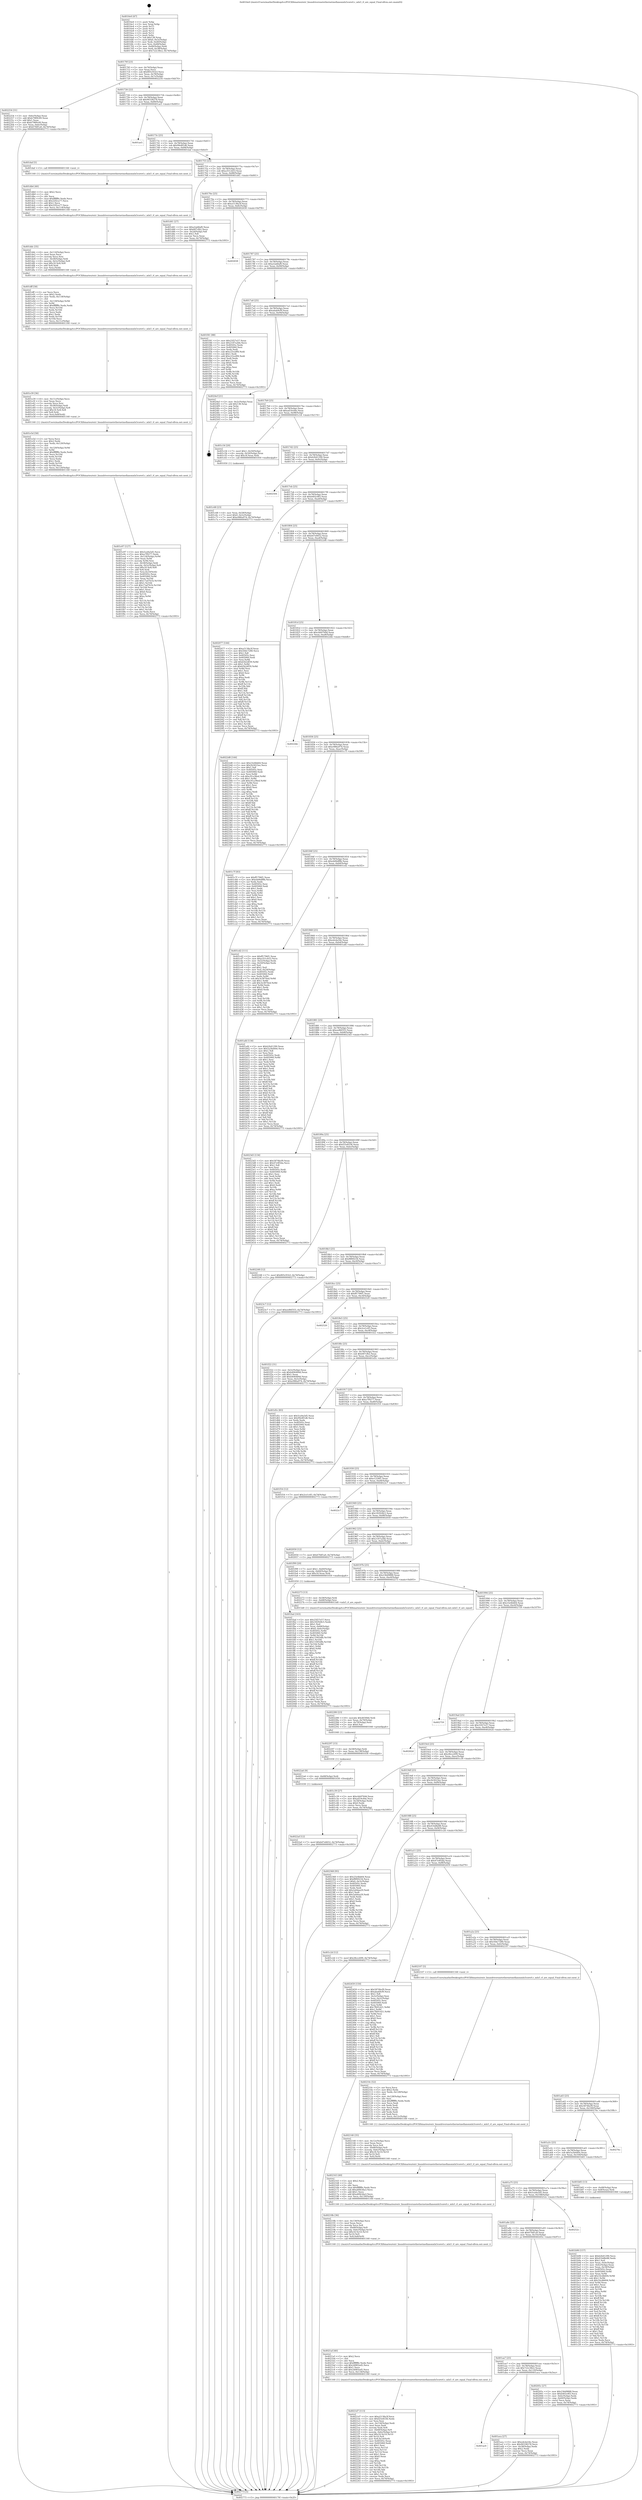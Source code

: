 digraph "0x4016e0" {
  label = "0x4016e0 (/mnt/c/Users/mathe/Desktop/tcc/POCII/binaries/extr_linuxdriversnetethernetmellanoxmlx5corerl.c_mlx5_rl_are_equal_Final-ollvm.out::main(0))"
  labelloc = "t"
  node[shape=record]

  Entry [label="",width=0.3,height=0.3,shape=circle,fillcolor=black,style=filled]
  "0x40170f" [label="{
     0x40170f [23]\l
     | [instrs]\l
     &nbsp;&nbsp;0x40170f \<+3\>: mov -0x74(%rbp),%eax\l
     &nbsp;&nbsp;0x401712 \<+2\>: mov %eax,%ecx\l
     &nbsp;&nbsp;0x401714 \<+6\>: sub $0x805c91b3,%ecx\l
     &nbsp;&nbsp;0x40171a \<+3\>: mov %eax,-0x78(%rbp)\l
     &nbsp;&nbsp;0x40171d \<+3\>: mov %ecx,-0x7c(%rbp)\l
     &nbsp;&nbsp;0x401720 \<+6\>: je 0000000000402254 \<main+0xb74\>\l
  }"]
  "0x402254" [label="{
     0x402254 [31]\l
     | [instrs]\l
     &nbsp;&nbsp;0x402254 \<+3\>: mov -0x6c(%rbp),%eax\l
     &nbsp;&nbsp;0x402257 \<+5\>: add $0xb7989c49,%eax\l
     &nbsp;&nbsp;0x40225c \<+3\>: add $0x1,%eax\l
     &nbsp;&nbsp;0x40225f \<+5\>: sub $0xb7989c49,%eax\l
     &nbsp;&nbsp;0x402264 \<+3\>: mov %eax,-0x6c(%rbp)\l
     &nbsp;&nbsp;0x402267 \<+7\>: movl $0x67fdf1a0,-0x74(%rbp)\l
     &nbsp;&nbsp;0x40226e \<+5\>: jmp 0000000000402773 \<main+0x1093\>\l
  }"]
  "0x401726" [label="{
     0x401726 [22]\l
     | [instrs]\l
     &nbsp;&nbsp;0x401726 \<+5\>: jmp 000000000040172b \<main+0x4b\>\l
     &nbsp;&nbsp;0x40172b \<+3\>: mov -0x78(%rbp),%eax\l
     &nbsp;&nbsp;0x40172e \<+5\>: sub $0x90338278,%eax\l
     &nbsp;&nbsp;0x401733 \<+3\>: mov %eax,-0x80(%rbp)\l
     &nbsp;&nbsp;0x401736 \<+6\>: je 0000000000401ae5 \<main+0x405\>\l
  }"]
  Exit [label="",width=0.3,height=0.3,shape=circle,fillcolor=black,style=filled,peripheries=2]
  "0x401ae5" [label="{
     0x401ae5\l
  }", style=dashed]
  "0x40173c" [label="{
     0x40173c [25]\l
     | [instrs]\l
     &nbsp;&nbsp;0x40173c \<+5\>: jmp 0000000000401741 \<main+0x61\>\l
     &nbsp;&nbsp;0x401741 \<+3\>: mov -0x78(%rbp),%eax\l
     &nbsp;&nbsp;0x401744 \<+5\>: sub $0x99e8f1d6,%eax\l
     &nbsp;&nbsp;0x401749 \<+6\>: mov %eax,-0x84(%rbp)\l
     &nbsp;&nbsp;0x40174f \<+6\>: je 0000000000401daf \<main+0x6cf\>\l
  }"]
  "0x4022af" [label="{
     0x4022af [12]\l
     | [instrs]\l
     &nbsp;&nbsp;0x4022af \<+7\>: movl $0xb47e6652,-0x74(%rbp)\l
     &nbsp;&nbsp;0x4022b6 \<+5\>: jmp 0000000000402773 \<main+0x1093\>\l
  }"]
  "0x401daf" [label="{
     0x401daf [5]\l
     | [instrs]\l
     &nbsp;&nbsp;0x401daf \<+5\>: call 0000000000401160 \<next_i\>\l
     | [calls]\l
     &nbsp;&nbsp;0x401160 \{1\} (/mnt/c/Users/mathe/Desktop/tcc/POCII/binaries/extr_linuxdriversnetethernetmellanoxmlx5corerl.c_mlx5_rl_are_equal_Final-ollvm.out::next_i)\l
  }"]
  "0x401755" [label="{
     0x401755 [25]\l
     | [instrs]\l
     &nbsp;&nbsp;0x401755 \<+5\>: jmp 000000000040175a \<main+0x7a\>\l
     &nbsp;&nbsp;0x40175a \<+3\>: mov -0x78(%rbp),%eax\l
     &nbsp;&nbsp;0x40175d \<+5\>: sub $0xa351cb53,%eax\l
     &nbsp;&nbsp;0x401762 \<+6\>: mov %eax,-0x88(%rbp)\l
     &nbsp;&nbsp;0x401768 \<+6\>: je 0000000000401d41 \<main+0x661\>\l
  }"]
  "0x4022a6" [label="{
     0x4022a6 [9]\l
     | [instrs]\l
     &nbsp;&nbsp;0x4022a6 \<+4\>: mov -0x68(%rbp),%rdi\l
     &nbsp;&nbsp;0x4022aa \<+5\>: call 0000000000401030 \<free@plt\>\l
     | [calls]\l
     &nbsp;&nbsp;0x401030 \{1\} (unknown)\l
  }"]
  "0x401d41" [label="{
     0x401d41 [27]\l
     | [instrs]\l
     &nbsp;&nbsp;0x401d41 \<+5\>: mov $0xa5ab8af0,%eax\l
     &nbsp;&nbsp;0x401d46 \<+5\>: mov $0x687cfb2,%ecx\l
     &nbsp;&nbsp;0x401d4b \<+3\>: mov -0x2d(%rbp),%dl\l
     &nbsp;&nbsp;0x401d4e \<+3\>: test $0x1,%dl\l
     &nbsp;&nbsp;0x401d51 \<+3\>: cmovne %ecx,%eax\l
     &nbsp;&nbsp;0x401d54 \<+3\>: mov %eax,-0x74(%rbp)\l
     &nbsp;&nbsp;0x401d57 \<+5\>: jmp 0000000000402773 \<main+0x1093\>\l
  }"]
  "0x40176e" [label="{
     0x40176e [25]\l
     | [instrs]\l
     &nbsp;&nbsp;0x40176e \<+5\>: jmp 0000000000401773 \<main+0x93\>\l
     &nbsp;&nbsp;0x401773 \<+3\>: mov -0x78(%rbp),%eax\l
     &nbsp;&nbsp;0x401776 \<+5\>: sub $0xa5138a3f,%eax\l
     &nbsp;&nbsp;0x40177b \<+6\>: mov %eax,-0x8c(%rbp)\l
     &nbsp;&nbsp;0x401781 \<+6\>: je 0000000000402658 \<main+0xf78\>\l
  }"]
  "0x402297" [label="{
     0x402297 [15]\l
     | [instrs]\l
     &nbsp;&nbsp;0x402297 \<+4\>: mov -0x58(%rbp),%rdi\l
     &nbsp;&nbsp;0x40229b \<+6\>: mov %eax,-0x138(%rbp)\l
     &nbsp;&nbsp;0x4022a1 \<+5\>: call 0000000000401030 \<free@plt\>\l
     | [calls]\l
     &nbsp;&nbsp;0x401030 \{1\} (unknown)\l
  }"]
  "0x402658" [label="{
     0x402658\l
  }", style=dashed]
  "0x401787" [label="{
     0x401787 [25]\l
     | [instrs]\l
     &nbsp;&nbsp;0x401787 \<+5\>: jmp 000000000040178c \<main+0xac\>\l
     &nbsp;&nbsp;0x40178c \<+3\>: mov -0x78(%rbp),%eax\l
     &nbsp;&nbsp;0x40178f \<+5\>: sub $0xa5ab8af0,%eax\l
     &nbsp;&nbsp;0x401794 \<+6\>: mov %eax,-0x90(%rbp)\l
     &nbsp;&nbsp;0x40179a \<+6\>: je 0000000000401f41 \<main+0x861\>\l
  }"]
  "0x402280" [label="{
     0x402280 [23]\l
     | [instrs]\l
     &nbsp;&nbsp;0x402280 \<+10\>: movabs $0x4030b6,%rdi\l
     &nbsp;&nbsp;0x40228a \<+3\>: mov %eax,-0x70(%rbp)\l
     &nbsp;&nbsp;0x40228d \<+3\>: mov -0x70(%rbp),%esi\l
     &nbsp;&nbsp;0x402290 \<+2\>: mov $0x0,%al\l
     &nbsp;&nbsp;0x402292 \<+5\>: call 0000000000401040 \<printf@plt\>\l
     | [calls]\l
     &nbsp;&nbsp;0x401040 \{1\} (unknown)\l
  }"]
  "0x401f41" [label="{
     0x401f41 [88]\l
     | [instrs]\l
     &nbsp;&nbsp;0x401f41 \<+5\>: mov $0x25f27e57,%eax\l
     &nbsp;&nbsp;0x401f46 \<+5\>: mov $0x2187a2bb,%ecx\l
     &nbsp;&nbsp;0x401f4b \<+7\>: mov 0x40505c,%edx\l
     &nbsp;&nbsp;0x401f52 \<+7\>: mov 0x405060,%esi\l
     &nbsp;&nbsp;0x401f59 \<+2\>: mov %edx,%edi\l
     &nbsp;&nbsp;0x401f5b \<+6\>: sub $0xc23ca9f4,%edi\l
     &nbsp;&nbsp;0x401f61 \<+3\>: sub $0x1,%edi\l
     &nbsp;&nbsp;0x401f64 \<+6\>: add $0xc23ca9f4,%edi\l
     &nbsp;&nbsp;0x401f6a \<+3\>: imul %edi,%edx\l
     &nbsp;&nbsp;0x401f6d \<+3\>: and $0x1,%edx\l
     &nbsp;&nbsp;0x401f70 \<+3\>: cmp $0x0,%edx\l
     &nbsp;&nbsp;0x401f73 \<+4\>: sete %r8b\l
     &nbsp;&nbsp;0x401f77 \<+3\>: cmp $0xa,%esi\l
     &nbsp;&nbsp;0x401f7a \<+4\>: setl %r9b\l
     &nbsp;&nbsp;0x401f7e \<+3\>: mov %r8b,%r10b\l
     &nbsp;&nbsp;0x401f81 \<+3\>: and %r9b,%r10b\l
     &nbsp;&nbsp;0x401f84 \<+3\>: xor %r9b,%r8b\l
     &nbsp;&nbsp;0x401f87 \<+3\>: or %r8b,%r10b\l
     &nbsp;&nbsp;0x401f8a \<+4\>: test $0x1,%r10b\l
     &nbsp;&nbsp;0x401f8e \<+3\>: cmovne %ecx,%eax\l
     &nbsp;&nbsp;0x401f91 \<+3\>: mov %eax,-0x74(%rbp)\l
     &nbsp;&nbsp;0x401f94 \<+5\>: jmp 0000000000402773 \<main+0x1093\>\l
  }"]
  "0x4017a0" [label="{
     0x4017a0 [25]\l
     | [instrs]\l
     &nbsp;&nbsp;0x4017a0 \<+5\>: jmp 00000000004017a5 \<main+0xc5\>\l
     &nbsp;&nbsp;0x4017a5 \<+3\>: mov -0x78(%rbp),%eax\l
     &nbsp;&nbsp;0x4017a8 \<+5\>: sub $0xabab9cf9,%eax\l
     &nbsp;&nbsp;0x4017ad \<+6\>: mov %eax,-0x94(%rbp)\l
     &nbsp;&nbsp;0x4017b3 \<+6\>: je 00000000004024ef \<main+0xe0f\>\l
  }"]
  "0x4021d7" [label="{
     0x4021d7 [113]\l
     | [instrs]\l
     &nbsp;&nbsp;0x4021d7 \<+5\>: mov $0xa5138a3f,%ecx\l
     &nbsp;&nbsp;0x4021dc \<+5\>: mov $0xf25e8336,%edx\l
     &nbsp;&nbsp;0x4021e1 \<+2\>: xor %esi,%esi\l
     &nbsp;&nbsp;0x4021e3 \<+6\>: mov -0x134(%rbp),%edi\l
     &nbsp;&nbsp;0x4021e9 \<+3\>: imul %eax,%edi\l
     &nbsp;&nbsp;0x4021ec \<+3\>: movslq %edi,%r8\l
     &nbsp;&nbsp;0x4021ef \<+4\>: mov -0x68(%rbp),%r9\l
     &nbsp;&nbsp;0x4021f3 \<+4\>: movslq -0x6c(%rbp),%r10\l
     &nbsp;&nbsp;0x4021f7 \<+4\>: imul $0x18,%r10,%r10\l
     &nbsp;&nbsp;0x4021fb \<+3\>: add %r10,%r9\l
     &nbsp;&nbsp;0x4021fe \<+4\>: mov %r8,0x10(%r9)\l
     &nbsp;&nbsp;0x402202 \<+7\>: mov 0x40505c,%eax\l
     &nbsp;&nbsp;0x402209 \<+7\>: mov 0x405060,%edi\l
     &nbsp;&nbsp;0x402210 \<+3\>: sub $0x1,%esi\l
     &nbsp;&nbsp;0x402213 \<+3\>: mov %eax,%r11d\l
     &nbsp;&nbsp;0x402216 \<+3\>: add %esi,%r11d\l
     &nbsp;&nbsp;0x402219 \<+4\>: imul %r11d,%eax\l
     &nbsp;&nbsp;0x40221d \<+3\>: and $0x1,%eax\l
     &nbsp;&nbsp;0x402220 \<+3\>: cmp $0x0,%eax\l
     &nbsp;&nbsp;0x402223 \<+3\>: sete %bl\l
     &nbsp;&nbsp;0x402226 \<+3\>: cmp $0xa,%edi\l
     &nbsp;&nbsp;0x402229 \<+4\>: setl %r14b\l
     &nbsp;&nbsp;0x40222d \<+3\>: mov %bl,%r15b\l
     &nbsp;&nbsp;0x402230 \<+3\>: and %r14b,%r15b\l
     &nbsp;&nbsp;0x402233 \<+3\>: xor %r14b,%bl\l
     &nbsp;&nbsp;0x402236 \<+3\>: or %bl,%r15b\l
     &nbsp;&nbsp;0x402239 \<+4\>: test $0x1,%r15b\l
     &nbsp;&nbsp;0x40223d \<+3\>: cmovne %edx,%ecx\l
     &nbsp;&nbsp;0x402240 \<+3\>: mov %ecx,-0x74(%rbp)\l
     &nbsp;&nbsp;0x402243 \<+5\>: jmp 0000000000402773 \<main+0x1093\>\l
  }"]
  "0x4024ef" [label="{
     0x4024ef [21]\l
     | [instrs]\l
     &nbsp;&nbsp;0x4024ef \<+3\>: mov -0x2c(%rbp),%eax\l
     &nbsp;&nbsp;0x4024f2 \<+7\>: add $0x138,%rsp\l
     &nbsp;&nbsp;0x4024f9 \<+1\>: pop %rbx\l
     &nbsp;&nbsp;0x4024fa \<+2\>: pop %r12\l
     &nbsp;&nbsp;0x4024fc \<+2\>: pop %r13\l
     &nbsp;&nbsp;0x4024fe \<+2\>: pop %r14\l
     &nbsp;&nbsp;0x402500 \<+2\>: pop %r15\l
     &nbsp;&nbsp;0x402502 \<+1\>: pop %rbp\l
     &nbsp;&nbsp;0x402503 \<+1\>: ret\l
  }"]
  "0x4017b9" [label="{
     0x4017b9 [25]\l
     | [instrs]\l
     &nbsp;&nbsp;0x4017b9 \<+5\>: jmp 00000000004017be \<main+0xde\>\l
     &nbsp;&nbsp;0x4017be \<+3\>: mov -0x78(%rbp),%eax\l
     &nbsp;&nbsp;0x4017c1 \<+5\>: sub $0xad19c44e,%eax\l
     &nbsp;&nbsp;0x4017c6 \<+6\>: mov %eax,-0x98(%rbp)\l
     &nbsp;&nbsp;0x4017cc \<+6\>: je 0000000000401c54 \<main+0x574\>\l
  }"]
  "0x4021af" [label="{
     0x4021af [40]\l
     | [instrs]\l
     &nbsp;&nbsp;0x4021af \<+5\>: mov $0x2,%ecx\l
     &nbsp;&nbsp;0x4021b4 \<+1\>: cltd\l
     &nbsp;&nbsp;0x4021b5 \<+2\>: idiv %ecx\l
     &nbsp;&nbsp;0x4021b7 \<+6\>: imul $0xfffffffe,%edx,%ecx\l
     &nbsp;&nbsp;0x4021bd \<+6\>: sub $0x2d083ed5,%ecx\l
     &nbsp;&nbsp;0x4021c3 \<+3\>: add $0x1,%ecx\l
     &nbsp;&nbsp;0x4021c6 \<+6\>: add $0x2d083ed5,%ecx\l
     &nbsp;&nbsp;0x4021cc \<+6\>: mov %ecx,-0x134(%rbp)\l
     &nbsp;&nbsp;0x4021d2 \<+5\>: call 0000000000401160 \<next_i\>\l
     | [calls]\l
     &nbsp;&nbsp;0x401160 \{1\} (/mnt/c/Users/mathe/Desktop/tcc/POCII/binaries/extr_linuxdriversnetethernetmellanoxmlx5corerl.c_mlx5_rl_are_equal_Final-ollvm.out::next_i)\l
  }"]
  "0x401c54" [label="{
     0x401c54 [20]\l
     | [instrs]\l
     &nbsp;&nbsp;0x401c54 \<+7\>: movl $0x1,-0x50(%rbp)\l
     &nbsp;&nbsp;0x401c5b \<+4\>: movslq -0x50(%rbp),%rax\l
     &nbsp;&nbsp;0x401c5f \<+4\>: imul $0x18,%rax,%rdi\l
     &nbsp;&nbsp;0x401c63 \<+5\>: call 0000000000401050 \<malloc@plt\>\l
     | [calls]\l
     &nbsp;&nbsp;0x401050 \{1\} (unknown)\l
  }"]
  "0x4017d2" [label="{
     0x4017d2 [25]\l
     | [instrs]\l
     &nbsp;&nbsp;0x4017d2 \<+5\>: jmp 00000000004017d7 \<main+0xf7\>\l
     &nbsp;&nbsp;0x4017d7 \<+3\>: mov -0x78(%rbp),%eax\l
     &nbsp;&nbsp;0x4017da \<+5\>: sub $0xb2b41290,%eax\l
     &nbsp;&nbsp;0x4017df \<+6\>: mov %eax,-0x9c(%rbp)\l
     &nbsp;&nbsp;0x4017e5 \<+6\>: je 0000000000402504 \<main+0xe24\>\l
  }"]
  "0x40218b" [label="{
     0x40218b [36]\l
     | [instrs]\l
     &nbsp;&nbsp;0x40218b \<+6\>: mov -0x130(%rbp),%ecx\l
     &nbsp;&nbsp;0x402191 \<+3\>: imul %eax,%ecx\l
     &nbsp;&nbsp;0x402194 \<+3\>: movslq %ecx,%r8\l
     &nbsp;&nbsp;0x402197 \<+4\>: mov -0x68(%rbp),%r9\l
     &nbsp;&nbsp;0x40219b \<+4\>: movslq -0x6c(%rbp),%r10\l
     &nbsp;&nbsp;0x40219f \<+4\>: imul $0x18,%r10,%r10\l
     &nbsp;&nbsp;0x4021a3 \<+3\>: add %r10,%r9\l
     &nbsp;&nbsp;0x4021a6 \<+4\>: mov %r8,0x8(%r9)\l
     &nbsp;&nbsp;0x4021aa \<+5\>: call 0000000000401160 \<next_i\>\l
     | [calls]\l
     &nbsp;&nbsp;0x401160 \{1\} (/mnt/c/Users/mathe/Desktop/tcc/POCII/binaries/extr_linuxdriversnetethernetmellanoxmlx5corerl.c_mlx5_rl_are_equal_Final-ollvm.out::next_i)\l
  }"]
  "0x402504" [label="{
     0x402504\l
  }", style=dashed]
  "0x4017eb" [label="{
     0x4017eb [25]\l
     | [instrs]\l
     &nbsp;&nbsp;0x4017eb \<+5\>: jmp 00000000004017f0 \<main+0x110\>\l
     &nbsp;&nbsp;0x4017f0 \<+3\>: mov -0x78(%rbp),%eax\l
     &nbsp;&nbsp;0x4017f3 \<+5\>: sub $0xb402c8f3,%eax\l
     &nbsp;&nbsp;0x4017f8 \<+6\>: mov %eax,-0xa0(%rbp)\l
     &nbsp;&nbsp;0x4017fe \<+6\>: je 0000000000402077 \<main+0x997\>\l
  }"]
  "0x402163" [label="{
     0x402163 [40]\l
     | [instrs]\l
     &nbsp;&nbsp;0x402163 \<+5\>: mov $0x2,%ecx\l
     &nbsp;&nbsp;0x402168 \<+1\>: cltd\l
     &nbsp;&nbsp;0x402169 \<+2\>: idiv %ecx\l
     &nbsp;&nbsp;0x40216b \<+6\>: imul $0xfffffffe,%edx,%ecx\l
     &nbsp;&nbsp;0x402171 \<+6\>: sub $0xa60b3da3,%ecx\l
     &nbsp;&nbsp;0x402177 \<+3\>: add $0x1,%ecx\l
     &nbsp;&nbsp;0x40217a \<+6\>: add $0xa60b3da3,%ecx\l
     &nbsp;&nbsp;0x402180 \<+6\>: mov %ecx,-0x130(%rbp)\l
     &nbsp;&nbsp;0x402186 \<+5\>: call 0000000000401160 \<next_i\>\l
     | [calls]\l
     &nbsp;&nbsp;0x401160 \{1\} (/mnt/c/Users/mathe/Desktop/tcc/POCII/binaries/extr_linuxdriversnetethernetmellanoxmlx5corerl.c_mlx5_rl_are_equal_Final-ollvm.out::next_i)\l
  }"]
  "0x402077" [label="{
     0x402077 [144]\l
     | [instrs]\l
     &nbsp;&nbsp;0x402077 \<+5\>: mov $0xa5138a3f,%eax\l
     &nbsp;&nbsp;0x40207c \<+5\>: mov $0x50dc7280,%ecx\l
     &nbsp;&nbsp;0x402081 \<+2\>: mov $0x1,%dl\l
     &nbsp;&nbsp;0x402083 \<+7\>: mov 0x40505c,%esi\l
     &nbsp;&nbsp;0x40208a \<+7\>: mov 0x405060,%edi\l
     &nbsp;&nbsp;0x402091 \<+3\>: mov %esi,%r8d\l
     &nbsp;&nbsp;0x402094 \<+7\>: add $0xb5b2df39,%r8d\l
     &nbsp;&nbsp;0x40209b \<+4\>: sub $0x1,%r8d\l
     &nbsp;&nbsp;0x40209f \<+7\>: sub $0xb5b2df39,%r8d\l
     &nbsp;&nbsp;0x4020a6 \<+4\>: imul %r8d,%esi\l
     &nbsp;&nbsp;0x4020aa \<+3\>: and $0x1,%esi\l
     &nbsp;&nbsp;0x4020ad \<+3\>: cmp $0x0,%esi\l
     &nbsp;&nbsp;0x4020b0 \<+4\>: sete %r9b\l
     &nbsp;&nbsp;0x4020b4 \<+3\>: cmp $0xa,%edi\l
     &nbsp;&nbsp;0x4020b7 \<+4\>: setl %r10b\l
     &nbsp;&nbsp;0x4020bb \<+3\>: mov %r9b,%r11b\l
     &nbsp;&nbsp;0x4020be \<+4\>: xor $0xff,%r11b\l
     &nbsp;&nbsp;0x4020c2 \<+3\>: mov %r10b,%bl\l
     &nbsp;&nbsp;0x4020c5 \<+3\>: xor $0xff,%bl\l
     &nbsp;&nbsp;0x4020c8 \<+3\>: xor $0x1,%dl\l
     &nbsp;&nbsp;0x4020cb \<+3\>: mov %r11b,%r14b\l
     &nbsp;&nbsp;0x4020ce \<+4\>: and $0xff,%r14b\l
     &nbsp;&nbsp;0x4020d2 \<+3\>: and %dl,%r9b\l
     &nbsp;&nbsp;0x4020d5 \<+3\>: mov %bl,%r15b\l
     &nbsp;&nbsp;0x4020d8 \<+4\>: and $0xff,%r15b\l
     &nbsp;&nbsp;0x4020dc \<+3\>: and %dl,%r10b\l
     &nbsp;&nbsp;0x4020df \<+3\>: or %r9b,%r14b\l
     &nbsp;&nbsp;0x4020e2 \<+3\>: or %r10b,%r15b\l
     &nbsp;&nbsp;0x4020e5 \<+3\>: xor %r15b,%r14b\l
     &nbsp;&nbsp;0x4020e8 \<+3\>: or %bl,%r11b\l
     &nbsp;&nbsp;0x4020eb \<+4\>: xor $0xff,%r11b\l
     &nbsp;&nbsp;0x4020ef \<+3\>: or $0x1,%dl\l
     &nbsp;&nbsp;0x4020f2 \<+3\>: and %dl,%r11b\l
     &nbsp;&nbsp;0x4020f5 \<+3\>: or %r11b,%r14b\l
     &nbsp;&nbsp;0x4020f8 \<+4\>: test $0x1,%r14b\l
     &nbsp;&nbsp;0x4020fc \<+3\>: cmovne %ecx,%eax\l
     &nbsp;&nbsp;0x4020ff \<+3\>: mov %eax,-0x74(%rbp)\l
     &nbsp;&nbsp;0x402102 \<+5\>: jmp 0000000000402773 \<main+0x1093\>\l
  }"]
  "0x401804" [label="{
     0x401804 [25]\l
     | [instrs]\l
     &nbsp;&nbsp;0x401804 \<+5\>: jmp 0000000000401809 \<main+0x129\>\l
     &nbsp;&nbsp;0x401809 \<+3\>: mov -0x78(%rbp),%eax\l
     &nbsp;&nbsp;0x40180c \<+5\>: sub $0xb47e6652,%eax\l
     &nbsp;&nbsp;0x401811 \<+6\>: mov %eax,-0xa4(%rbp)\l
     &nbsp;&nbsp;0x401817 \<+6\>: je 00000000004022d8 \<main+0xbf8\>\l
  }"]
  "0x402140" [label="{
     0x402140 [35]\l
     | [instrs]\l
     &nbsp;&nbsp;0x402140 \<+6\>: mov -0x12c(%rbp),%ecx\l
     &nbsp;&nbsp;0x402146 \<+3\>: imul %eax,%ecx\l
     &nbsp;&nbsp;0x402149 \<+3\>: movslq %ecx,%r8\l
     &nbsp;&nbsp;0x40214c \<+4\>: mov -0x68(%rbp),%r9\l
     &nbsp;&nbsp;0x402150 \<+4\>: movslq -0x6c(%rbp),%r10\l
     &nbsp;&nbsp;0x402154 \<+4\>: imul $0x18,%r10,%r10\l
     &nbsp;&nbsp;0x402158 \<+3\>: add %r10,%r9\l
     &nbsp;&nbsp;0x40215b \<+3\>: mov %r8,(%r9)\l
     &nbsp;&nbsp;0x40215e \<+5\>: call 0000000000401160 \<next_i\>\l
     | [calls]\l
     &nbsp;&nbsp;0x401160 \{1\} (/mnt/c/Users/mathe/Desktop/tcc/POCII/binaries/extr_linuxdriversnetethernetmellanoxmlx5corerl.c_mlx5_rl_are_equal_Final-ollvm.out::next_i)\l
  }"]
  "0x4022d8" [label="{
     0x4022d8 [144]\l
     | [instrs]\l
     &nbsp;&nbsp;0x4022d8 \<+5\>: mov $0x23e4bb64,%eax\l
     &nbsp;&nbsp;0x4022dd \<+5\>: mov $0x2b3023ee,%ecx\l
     &nbsp;&nbsp;0x4022e2 \<+2\>: mov $0x1,%dl\l
     &nbsp;&nbsp;0x4022e4 \<+7\>: mov 0x40505c,%esi\l
     &nbsp;&nbsp;0x4022eb \<+7\>: mov 0x405060,%edi\l
     &nbsp;&nbsp;0x4022f2 \<+3\>: mov %esi,%r8d\l
     &nbsp;&nbsp;0x4022f5 \<+7\>: sub $0xc91a38ed,%r8d\l
     &nbsp;&nbsp;0x4022fc \<+4\>: sub $0x1,%r8d\l
     &nbsp;&nbsp;0x402300 \<+7\>: add $0xc91a38ed,%r8d\l
     &nbsp;&nbsp;0x402307 \<+4\>: imul %r8d,%esi\l
     &nbsp;&nbsp;0x40230b \<+3\>: and $0x1,%esi\l
     &nbsp;&nbsp;0x40230e \<+3\>: cmp $0x0,%esi\l
     &nbsp;&nbsp;0x402311 \<+4\>: sete %r9b\l
     &nbsp;&nbsp;0x402315 \<+3\>: cmp $0xa,%edi\l
     &nbsp;&nbsp;0x402318 \<+4\>: setl %r10b\l
     &nbsp;&nbsp;0x40231c \<+3\>: mov %r9b,%r11b\l
     &nbsp;&nbsp;0x40231f \<+4\>: xor $0xff,%r11b\l
     &nbsp;&nbsp;0x402323 \<+3\>: mov %r10b,%bl\l
     &nbsp;&nbsp;0x402326 \<+3\>: xor $0xff,%bl\l
     &nbsp;&nbsp;0x402329 \<+3\>: xor $0x1,%dl\l
     &nbsp;&nbsp;0x40232c \<+3\>: mov %r11b,%r14b\l
     &nbsp;&nbsp;0x40232f \<+4\>: and $0xff,%r14b\l
     &nbsp;&nbsp;0x402333 \<+3\>: and %dl,%r9b\l
     &nbsp;&nbsp;0x402336 \<+3\>: mov %bl,%r15b\l
     &nbsp;&nbsp;0x402339 \<+4\>: and $0xff,%r15b\l
     &nbsp;&nbsp;0x40233d \<+3\>: and %dl,%r10b\l
     &nbsp;&nbsp;0x402340 \<+3\>: or %r9b,%r14b\l
     &nbsp;&nbsp;0x402343 \<+3\>: or %r10b,%r15b\l
     &nbsp;&nbsp;0x402346 \<+3\>: xor %r15b,%r14b\l
     &nbsp;&nbsp;0x402349 \<+3\>: or %bl,%r11b\l
     &nbsp;&nbsp;0x40234c \<+4\>: xor $0xff,%r11b\l
     &nbsp;&nbsp;0x402350 \<+3\>: or $0x1,%dl\l
     &nbsp;&nbsp;0x402353 \<+3\>: and %dl,%r11b\l
     &nbsp;&nbsp;0x402356 \<+3\>: or %r11b,%r14b\l
     &nbsp;&nbsp;0x402359 \<+4\>: test $0x1,%r14b\l
     &nbsp;&nbsp;0x40235d \<+3\>: cmovne %ecx,%eax\l
     &nbsp;&nbsp;0x402360 \<+3\>: mov %eax,-0x74(%rbp)\l
     &nbsp;&nbsp;0x402363 \<+5\>: jmp 0000000000402773 \<main+0x1093\>\l
  }"]
  "0x40181d" [label="{
     0x40181d [25]\l
     | [instrs]\l
     &nbsp;&nbsp;0x40181d \<+5\>: jmp 0000000000401822 \<main+0x142\>\l
     &nbsp;&nbsp;0x401822 \<+3\>: mov -0x78(%rbp),%eax\l
     &nbsp;&nbsp;0x401825 \<+5\>: sub $0xcbb97b9d,%eax\l
     &nbsp;&nbsp;0x40182a \<+6\>: mov %eax,-0xa8(%rbp)\l
     &nbsp;&nbsp;0x401830 \<+6\>: je 00000000004022bb \<main+0xbdb\>\l
  }"]
  "0x40210c" [label="{
     0x40210c [52]\l
     | [instrs]\l
     &nbsp;&nbsp;0x40210c \<+2\>: xor %ecx,%ecx\l
     &nbsp;&nbsp;0x40210e \<+5\>: mov $0x2,%edx\l
     &nbsp;&nbsp;0x402113 \<+6\>: mov %edx,-0x128(%rbp)\l
     &nbsp;&nbsp;0x402119 \<+1\>: cltd\l
     &nbsp;&nbsp;0x40211a \<+6\>: mov -0x128(%rbp),%esi\l
     &nbsp;&nbsp;0x402120 \<+2\>: idiv %esi\l
     &nbsp;&nbsp;0x402122 \<+6\>: imul $0xfffffffe,%edx,%edx\l
     &nbsp;&nbsp;0x402128 \<+2\>: mov %ecx,%edi\l
     &nbsp;&nbsp;0x40212a \<+2\>: sub %edx,%edi\l
     &nbsp;&nbsp;0x40212c \<+2\>: mov %ecx,%edx\l
     &nbsp;&nbsp;0x40212e \<+3\>: sub $0x1,%edx\l
     &nbsp;&nbsp;0x402131 \<+2\>: add %edx,%edi\l
     &nbsp;&nbsp;0x402133 \<+2\>: sub %edi,%ecx\l
     &nbsp;&nbsp;0x402135 \<+6\>: mov %ecx,-0x12c(%rbp)\l
     &nbsp;&nbsp;0x40213b \<+5\>: call 0000000000401160 \<next_i\>\l
     | [calls]\l
     &nbsp;&nbsp;0x401160 \{1\} (/mnt/c/Users/mathe/Desktop/tcc/POCII/binaries/extr_linuxdriversnetethernetmellanoxmlx5corerl.c_mlx5_rl_are_equal_Final-ollvm.out::next_i)\l
  }"]
  "0x4022bb" [label="{
     0x4022bb\l
  }", style=dashed]
  "0x401836" [label="{
     0x401836 [25]\l
     | [instrs]\l
     &nbsp;&nbsp;0x401836 \<+5\>: jmp 000000000040183b \<main+0x15b\>\l
     &nbsp;&nbsp;0x40183b \<+3\>: mov -0x78(%rbp),%eax\l
     &nbsp;&nbsp;0x40183e \<+5\>: sub $0xe986a974,%eax\l
     &nbsp;&nbsp;0x401843 \<+6\>: mov %eax,-0xac(%rbp)\l
     &nbsp;&nbsp;0x401849 \<+6\>: je 0000000000401c7f \<main+0x59f\>\l
  }"]
  "0x401fad" [label="{
     0x401fad [163]\l
     | [instrs]\l
     &nbsp;&nbsp;0x401fad \<+5\>: mov $0x25f27e57,%ecx\l
     &nbsp;&nbsp;0x401fb2 \<+5\>: mov $0x182928c5,%edx\l
     &nbsp;&nbsp;0x401fb7 \<+3\>: mov $0x1,%sil\l
     &nbsp;&nbsp;0x401fba \<+4\>: mov %rax,-0x68(%rbp)\l
     &nbsp;&nbsp;0x401fbe \<+7\>: movl $0x0,-0x6c(%rbp)\l
     &nbsp;&nbsp;0x401fc5 \<+8\>: mov 0x40505c,%r8d\l
     &nbsp;&nbsp;0x401fcd \<+8\>: mov 0x405060,%r9d\l
     &nbsp;&nbsp;0x401fd5 \<+3\>: mov %r8d,%r10d\l
     &nbsp;&nbsp;0x401fd8 \<+7\>: add $0x11005dfb,%r10d\l
     &nbsp;&nbsp;0x401fdf \<+4\>: sub $0x1,%r10d\l
     &nbsp;&nbsp;0x401fe3 \<+7\>: sub $0x11005dfb,%r10d\l
     &nbsp;&nbsp;0x401fea \<+4\>: imul %r10d,%r8d\l
     &nbsp;&nbsp;0x401fee \<+4\>: and $0x1,%r8d\l
     &nbsp;&nbsp;0x401ff2 \<+4\>: cmp $0x0,%r8d\l
     &nbsp;&nbsp;0x401ff6 \<+4\>: sete %r11b\l
     &nbsp;&nbsp;0x401ffa \<+4\>: cmp $0xa,%r9d\l
     &nbsp;&nbsp;0x401ffe \<+3\>: setl %bl\l
     &nbsp;&nbsp;0x402001 \<+3\>: mov %r11b,%r14b\l
     &nbsp;&nbsp;0x402004 \<+4\>: xor $0xff,%r14b\l
     &nbsp;&nbsp;0x402008 \<+3\>: mov %bl,%r15b\l
     &nbsp;&nbsp;0x40200b \<+4\>: xor $0xff,%r15b\l
     &nbsp;&nbsp;0x40200f \<+4\>: xor $0x1,%sil\l
     &nbsp;&nbsp;0x402013 \<+3\>: mov %r14b,%r12b\l
     &nbsp;&nbsp;0x402016 \<+4\>: and $0xff,%r12b\l
     &nbsp;&nbsp;0x40201a \<+3\>: and %sil,%r11b\l
     &nbsp;&nbsp;0x40201d \<+3\>: mov %r15b,%r13b\l
     &nbsp;&nbsp;0x402020 \<+4\>: and $0xff,%r13b\l
     &nbsp;&nbsp;0x402024 \<+3\>: and %sil,%bl\l
     &nbsp;&nbsp;0x402027 \<+3\>: or %r11b,%r12b\l
     &nbsp;&nbsp;0x40202a \<+3\>: or %bl,%r13b\l
     &nbsp;&nbsp;0x40202d \<+3\>: xor %r13b,%r12b\l
     &nbsp;&nbsp;0x402030 \<+3\>: or %r15b,%r14b\l
     &nbsp;&nbsp;0x402033 \<+4\>: xor $0xff,%r14b\l
     &nbsp;&nbsp;0x402037 \<+4\>: or $0x1,%sil\l
     &nbsp;&nbsp;0x40203b \<+3\>: and %sil,%r14b\l
     &nbsp;&nbsp;0x40203e \<+3\>: or %r14b,%r12b\l
     &nbsp;&nbsp;0x402041 \<+4\>: test $0x1,%r12b\l
     &nbsp;&nbsp;0x402045 \<+3\>: cmovne %edx,%ecx\l
     &nbsp;&nbsp;0x402048 \<+3\>: mov %ecx,-0x74(%rbp)\l
     &nbsp;&nbsp;0x40204b \<+5\>: jmp 0000000000402773 \<main+0x1093\>\l
  }"]
  "0x401c7f" [label="{
     0x401c7f [83]\l
     | [instrs]\l
     &nbsp;&nbsp;0x401c7f \<+5\>: mov $0xff1796f1,%eax\l
     &nbsp;&nbsp;0x401c84 \<+5\>: mov $0xeb06df8b,%ecx\l
     &nbsp;&nbsp;0x401c89 \<+2\>: xor %edx,%edx\l
     &nbsp;&nbsp;0x401c8b \<+7\>: mov 0x40505c,%esi\l
     &nbsp;&nbsp;0x401c92 \<+7\>: mov 0x405060,%edi\l
     &nbsp;&nbsp;0x401c99 \<+3\>: sub $0x1,%edx\l
     &nbsp;&nbsp;0x401c9c \<+3\>: mov %esi,%r8d\l
     &nbsp;&nbsp;0x401c9f \<+3\>: add %edx,%r8d\l
     &nbsp;&nbsp;0x401ca2 \<+4\>: imul %r8d,%esi\l
     &nbsp;&nbsp;0x401ca6 \<+3\>: and $0x1,%esi\l
     &nbsp;&nbsp;0x401ca9 \<+3\>: cmp $0x0,%esi\l
     &nbsp;&nbsp;0x401cac \<+4\>: sete %r9b\l
     &nbsp;&nbsp;0x401cb0 \<+3\>: cmp $0xa,%edi\l
     &nbsp;&nbsp;0x401cb3 \<+4\>: setl %r10b\l
     &nbsp;&nbsp;0x401cb7 \<+3\>: mov %r9b,%r11b\l
     &nbsp;&nbsp;0x401cba \<+3\>: and %r10b,%r11b\l
     &nbsp;&nbsp;0x401cbd \<+3\>: xor %r10b,%r9b\l
     &nbsp;&nbsp;0x401cc0 \<+3\>: or %r9b,%r11b\l
     &nbsp;&nbsp;0x401cc3 \<+4\>: test $0x1,%r11b\l
     &nbsp;&nbsp;0x401cc7 \<+3\>: cmovne %ecx,%eax\l
     &nbsp;&nbsp;0x401cca \<+3\>: mov %eax,-0x74(%rbp)\l
     &nbsp;&nbsp;0x401ccd \<+5\>: jmp 0000000000402773 \<main+0x1093\>\l
  }"]
  "0x40184f" [label="{
     0x40184f [25]\l
     | [instrs]\l
     &nbsp;&nbsp;0x40184f \<+5\>: jmp 0000000000401854 \<main+0x174\>\l
     &nbsp;&nbsp;0x401854 \<+3\>: mov -0x78(%rbp),%eax\l
     &nbsp;&nbsp;0x401857 \<+5\>: sub $0xeb06df8b,%eax\l
     &nbsp;&nbsp;0x40185c \<+6\>: mov %eax,-0xb0(%rbp)\l
     &nbsp;&nbsp;0x401862 \<+6\>: je 0000000000401cd2 \<main+0x5f2\>\l
  }"]
  "0x401e97" [label="{
     0x401e97 [127]\l
     | [instrs]\l
     &nbsp;&nbsp;0x401e97 \<+5\>: mov $0x5ca9a5d5,%ecx\l
     &nbsp;&nbsp;0x401e9c \<+5\>: mov $0xa7f9277,%edx\l
     &nbsp;&nbsp;0x401ea1 \<+7\>: mov -0x124(%rbp),%r9d\l
     &nbsp;&nbsp;0x401ea8 \<+4\>: imul %eax,%r9d\l
     &nbsp;&nbsp;0x401eac \<+3\>: movslq %r9d,%rsi\l
     &nbsp;&nbsp;0x401eaf \<+4\>: mov -0x58(%rbp),%rdi\l
     &nbsp;&nbsp;0x401eb3 \<+4\>: movslq -0x5c(%rbp),%r8\l
     &nbsp;&nbsp;0x401eb7 \<+4\>: imul $0x18,%r8,%r8\l
     &nbsp;&nbsp;0x401ebb \<+3\>: add %r8,%rdi\l
     &nbsp;&nbsp;0x401ebe \<+4\>: mov %rsi,0x10(%rdi)\l
     &nbsp;&nbsp;0x401ec2 \<+7\>: mov 0x40505c,%eax\l
     &nbsp;&nbsp;0x401ec9 \<+8\>: mov 0x405060,%r9d\l
     &nbsp;&nbsp;0x401ed1 \<+3\>: mov %eax,%r10d\l
     &nbsp;&nbsp;0x401ed4 \<+7\>: add $0x17ad7b1b,%r10d\l
     &nbsp;&nbsp;0x401edb \<+4\>: sub $0x1,%r10d\l
     &nbsp;&nbsp;0x401edf \<+7\>: sub $0x17ad7b1b,%r10d\l
     &nbsp;&nbsp;0x401ee6 \<+4\>: imul %r10d,%eax\l
     &nbsp;&nbsp;0x401eea \<+3\>: and $0x1,%eax\l
     &nbsp;&nbsp;0x401eed \<+3\>: cmp $0x0,%eax\l
     &nbsp;&nbsp;0x401ef0 \<+4\>: sete %r11b\l
     &nbsp;&nbsp;0x401ef4 \<+4\>: cmp $0xa,%r9d\l
     &nbsp;&nbsp;0x401ef8 \<+3\>: setl %bl\l
     &nbsp;&nbsp;0x401efb \<+3\>: mov %r11b,%r14b\l
     &nbsp;&nbsp;0x401efe \<+3\>: and %bl,%r14b\l
     &nbsp;&nbsp;0x401f01 \<+3\>: xor %bl,%r11b\l
     &nbsp;&nbsp;0x401f04 \<+3\>: or %r11b,%r14b\l
     &nbsp;&nbsp;0x401f07 \<+4\>: test $0x1,%r14b\l
     &nbsp;&nbsp;0x401f0b \<+3\>: cmovne %edx,%ecx\l
     &nbsp;&nbsp;0x401f0e \<+3\>: mov %ecx,-0x74(%rbp)\l
     &nbsp;&nbsp;0x401f11 \<+5\>: jmp 0000000000402773 \<main+0x1093\>\l
  }"]
  "0x401cd2" [label="{
     0x401cd2 [111]\l
     | [instrs]\l
     &nbsp;&nbsp;0x401cd2 \<+5\>: mov $0xff1796f1,%eax\l
     &nbsp;&nbsp;0x401cd7 \<+5\>: mov $0xa351cb53,%ecx\l
     &nbsp;&nbsp;0x401cdc \<+3\>: mov -0x5c(%rbp),%edx\l
     &nbsp;&nbsp;0x401cdf \<+3\>: cmp -0x50(%rbp),%edx\l
     &nbsp;&nbsp;0x401ce2 \<+4\>: setl %sil\l
     &nbsp;&nbsp;0x401ce6 \<+4\>: and $0x1,%sil\l
     &nbsp;&nbsp;0x401cea \<+4\>: mov %sil,-0x2d(%rbp)\l
     &nbsp;&nbsp;0x401cee \<+7\>: mov 0x40505c,%edx\l
     &nbsp;&nbsp;0x401cf5 \<+7\>: mov 0x405060,%edi\l
     &nbsp;&nbsp;0x401cfc \<+3\>: mov %edx,%r8d\l
     &nbsp;&nbsp;0x401cff \<+7\>: sub $0x3e3870ed,%r8d\l
     &nbsp;&nbsp;0x401d06 \<+4\>: sub $0x1,%r8d\l
     &nbsp;&nbsp;0x401d0a \<+7\>: add $0x3e3870ed,%r8d\l
     &nbsp;&nbsp;0x401d11 \<+4\>: imul %r8d,%edx\l
     &nbsp;&nbsp;0x401d15 \<+3\>: and $0x1,%edx\l
     &nbsp;&nbsp;0x401d18 \<+3\>: cmp $0x0,%edx\l
     &nbsp;&nbsp;0x401d1b \<+4\>: sete %sil\l
     &nbsp;&nbsp;0x401d1f \<+3\>: cmp $0xa,%edi\l
     &nbsp;&nbsp;0x401d22 \<+4\>: setl %r9b\l
     &nbsp;&nbsp;0x401d26 \<+3\>: mov %sil,%r10b\l
     &nbsp;&nbsp;0x401d29 \<+3\>: and %r9b,%r10b\l
     &nbsp;&nbsp;0x401d2c \<+3\>: xor %r9b,%sil\l
     &nbsp;&nbsp;0x401d2f \<+3\>: or %sil,%r10b\l
     &nbsp;&nbsp;0x401d32 \<+4\>: test $0x1,%r10b\l
     &nbsp;&nbsp;0x401d36 \<+3\>: cmovne %ecx,%eax\l
     &nbsp;&nbsp;0x401d39 \<+3\>: mov %eax,-0x74(%rbp)\l
     &nbsp;&nbsp;0x401d3c \<+5\>: jmp 0000000000402773 \<main+0x1093\>\l
  }"]
  "0x401868" [label="{
     0x401868 [25]\l
     | [instrs]\l
     &nbsp;&nbsp;0x401868 \<+5\>: jmp 000000000040186d \<main+0x18d\>\l
     &nbsp;&nbsp;0x40186d \<+3\>: mov -0x78(%rbp),%eax\l
     &nbsp;&nbsp;0x401870 \<+5\>: sub $0xedcda54e,%eax\l
     &nbsp;&nbsp;0x401875 \<+6\>: mov %eax,-0xb4(%rbp)\l
     &nbsp;&nbsp;0x40187b \<+6\>: je 0000000000401afd \<main+0x41d\>\l
  }"]
  "0x401e5d" [label="{
     0x401e5d [58]\l
     | [instrs]\l
     &nbsp;&nbsp;0x401e5d \<+2\>: xor %ecx,%ecx\l
     &nbsp;&nbsp;0x401e5f \<+5\>: mov $0x2,%edx\l
     &nbsp;&nbsp;0x401e64 \<+6\>: mov %edx,-0x120(%rbp)\l
     &nbsp;&nbsp;0x401e6a \<+1\>: cltd\l
     &nbsp;&nbsp;0x401e6b \<+7\>: mov -0x120(%rbp),%r9d\l
     &nbsp;&nbsp;0x401e72 \<+3\>: idiv %r9d\l
     &nbsp;&nbsp;0x401e75 \<+6\>: imul $0xfffffffe,%edx,%edx\l
     &nbsp;&nbsp;0x401e7b \<+3\>: mov %ecx,%r10d\l
     &nbsp;&nbsp;0x401e7e \<+3\>: sub %edx,%r10d\l
     &nbsp;&nbsp;0x401e81 \<+2\>: mov %ecx,%edx\l
     &nbsp;&nbsp;0x401e83 \<+3\>: sub $0x1,%edx\l
     &nbsp;&nbsp;0x401e86 \<+3\>: add %edx,%r10d\l
     &nbsp;&nbsp;0x401e89 \<+3\>: sub %r10d,%ecx\l
     &nbsp;&nbsp;0x401e8c \<+6\>: mov %ecx,-0x124(%rbp)\l
     &nbsp;&nbsp;0x401e92 \<+5\>: call 0000000000401160 \<next_i\>\l
     | [calls]\l
     &nbsp;&nbsp;0x401160 \{1\} (/mnt/c/Users/mathe/Desktop/tcc/POCII/binaries/extr_linuxdriversnetethernetmellanoxmlx5corerl.c_mlx5_rl_are_equal_Final-ollvm.out::next_i)\l
  }"]
  "0x401afd" [label="{
     0x401afd [134]\l
     | [instrs]\l
     &nbsp;&nbsp;0x401afd \<+5\>: mov $0xb2b41290,%eax\l
     &nbsp;&nbsp;0x401b02 \<+5\>: mov $0x5a3b440e,%ecx\l
     &nbsp;&nbsp;0x401b07 \<+2\>: mov $0x1,%dl\l
     &nbsp;&nbsp;0x401b09 \<+2\>: xor %esi,%esi\l
     &nbsp;&nbsp;0x401b0b \<+7\>: mov 0x40505c,%edi\l
     &nbsp;&nbsp;0x401b12 \<+8\>: mov 0x405060,%r8d\l
     &nbsp;&nbsp;0x401b1a \<+3\>: sub $0x1,%esi\l
     &nbsp;&nbsp;0x401b1d \<+3\>: mov %edi,%r9d\l
     &nbsp;&nbsp;0x401b20 \<+3\>: add %esi,%r9d\l
     &nbsp;&nbsp;0x401b23 \<+4\>: imul %r9d,%edi\l
     &nbsp;&nbsp;0x401b27 \<+3\>: and $0x1,%edi\l
     &nbsp;&nbsp;0x401b2a \<+3\>: cmp $0x0,%edi\l
     &nbsp;&nbsp;0x401b2d \<+4\>: sete %r10b\l
     &nbsp;&nbsp;0x401b31 \<+4\>: cmp $0xa,%r8d\l
     &nbsp;&nbsp;0x401b35 \<+4\>: setl %r11b\l
     &nbsp;&nbsp;0x401b39 \<+3\>: mov %r10b,%bl\l
     &nbsp;&nbsp;0x401b3c \<+3\>: xor $0xff,%bl\l
     &nbsp;&nbsp;0x401b3f \<+3\>: mov %r11b,%r14b\l
     &nbsp;&nbsp;0x401b42 \<+4\>: xor $0xff,%r14b\l
     &nbsp;&nbsp;0x401b46 \<+3\>: xor $0x0,%dl\l
     &nbsp;&nbsp;0x401b49 \<+3\>: mov %bl,%r15b\l
     &nbsp;&nbsp;0x401b4c \<+4\>: and $0x0,%r15b\l
     &nbsp;&nbsp;0x401b50 \<+3\>: and %dl,%r10b\l
     &nbsp;&nbsp;0x401b53 \<+3\>: mov %r14b,%r12b\l
     &nbsp;&nbsp;0x401b56 \<+4\>: and $0x0,%r12b\l
     &nbsp;&nbsp;0x401b5a \<+3\>: and %dl,%r11b\l
     &nbsp;&nbsp;0x401b5d \<+3\>: or %r10b,%r15b\l
     &nbsp;&nbsp;0x401b60 \<+3\>: or %r11b,%r12b\l
     &nbsp;&nbsp;0x401b63 \<+3\>: xor %r12b,%r15b\l
     &nbsp;&nbsp;0x401b66 \<+3\>: or %r14b,%bl\l
     &nbsp;&nbsp;0x401b69 \<+3\>: xor $0xff,%bl\l
     &nbsp;&nbsp;0x401b6c \<+3\>: or $0x0,%dl\l
     &nbsp;&nbsp;0x401b6f \<+2\>: and %dl,%bl\l
     &nbsp;&nbsp;0x401b71 \<+3\>: or %bl,%r15b\l
     &nbsp;&nbsp;0x401b74 \<+4\>: test $0x1,%r15b\l
     &nbsp;&nbsp;0x401b78 \<+3\>: cmovne %ecx,%eax\l
     &nbsp;&nbsp;0x401b7b \<+3\>: mov %eax,-0x74(%rbp)\l
     &nbsp;&nbsp;0x401b7e \<+5\>: jmp 0000000000402773 \<main+0x1093\>\l
  }"]
  "0x401881" [label="{
     0x401881 [25]\l
     | [instrs]\l
     &nbsp;&nbsp;0x401881 \<+5\>: jmp 0000000000401886 \<main+0x1a6\>\l
     &nbsp;&nbsp;0x401886 \<+3\>: mov -0x78(%rbp),%eax\l
     &nbsp;&nbsp;0x401889 \<+5\>: sub $0xee86f355,%eax\l
     &nbsp;&nbsp;0x40188e \<+6\>: mov %eax,-0xb8(%rbp)\l
     &nbsp;&nbsp;0x401894 \<+6\>: je 00000000004023d3 \<main+0xcf3\>\l
  }"]
  "0x401e39" [label="{
     0x401e39 [36]\l
     | [instrs]\l
     &nbsp;&nbsp;0x401e39 \<+6\>: mov -0x11c(%rbp),%ecx\l
     &nbsp;&nbsp;0x401e3f \<+3\>: imul %eax,%ecx\l
     &nbsp;&nbsp;0x401e42 \<+3\>: movslq %ecx,%rsi\l
     &nbsp;&nbsp;0x401e45 \<+4\>: mov -0x58(%rbp),%rdi\l
     &nbsp;&nbsp;0x401e49 \<+4\>: movslq -0x5c(%rbp),%r8\l
     &nbsp;&nbsp;0x401e4d \<+4\>: imul $0x18,%r8,%r8\l
     &nbsp;&nbsp;0x401e51 \<+3\>: add %r8,%rdi\l
     &nbsp;&nbsp;0x401e54 \<+4\>: mov %rsi,0x8(%rdi)\l
     &nbsp;&nbsp;0x401e58 \<+5\>: call 0000000000401160 \<next_i\>\l
     | [calls]\l
     &nbsp;&nbsp;0x401160 \{1\} (/mnt/c/Users/mathe/Desktop/tcc/POCII/binaries/extr_linuxdriversnetethernetmellanoxmlx5corerl.c_mlx5_rl_are_equal_Final-ollvm.out::next_i)\l
  }"]
  "0x4023d3" [label="{
     0x4023d3 [134]\l
     | [instrs]\l
     &nbsp;&nbsp;0x4023d3 \<+5\>: mov $0x5874bcf9,%eax\l
     &nbsp;&nbsp;0x4023d8 \<+5\>: mov $0x47e9f3da,%ecx\l
     &nbsp;&nbsp;0x4023dd \<+2\>: mov $0x1,%dl\l
     &nbsp;&nbsp;0x4023df \<+2\>: xor %esi,%esi\l
     &nbsp;&nbsp;0x4023e1 \<+7\>: mov 0x40505c,%edi\l
     &nbsp;&nbsp;0x4023e8 \<+8\>: mov 0x405060,%r8d\l
     &nbsp;&nbsp;0x4023f0 \<+3\>: sub $0x1,%esi\l
     &nbsp;&nbsp;0x4023f3 \<+3\>: mov %edi,%r9d\l
     &nbsp;&nbsp;0x4023f6 \<+3\>: add %esi,%r9d\l
     &nbsp;&nbsp;0x4023f9 \<+4\>: imul %r9d,%edi\l
     &nbsp;&nbsp;0x4023fd \<+3\>: and $0x1,%edi\l
     &nbsp;&nbsp;0x402400 \<+3\>: cmp $0x0,%edi\l
     &nbsp;&nbsp;0x402403 \<+4\>: sete %r10b\l
     &nbsp;&nbsp;0x402407 \<+4\>: cmp $0xa,%r8d\l
     &nbsp;&nbsp;0x40240b \<+4\>: setl %r11b\l
     &nbsp;&nbsp;0x40240f \<+3\>: mov %r10b,%bl\l
     &nbsp;&nbsp;0x402412 \<+3\>: xor $0xff,%bl\l
     &nbsp;&nbsp;0x402415 \<+3\>: mov %r11b,%r14b\l
     &nbsp;&nbsp;0x402418 \<+4\>: xor $0xff,%r14b\l
     &nbsp;&nbsp;0x40241c \<+3\>: xor $0x0,%dl\l
     &nbsp;&nbsp;0x40241f \<+3\>: mov %bl,%r15b\l
     &nbsp;&nbsp;0x402422 \<+4\>: and $0x0,%r15b\l
     &nbsp;&nbsp;0x402426 \<+3\>: and %dl,%r10b\l
     &nbsp;&nbsp;0x402429 \<+3\>: mov %r14b,%r12b\l
     &nbsp;&nbsp;0x40242c \<+4\>: and $0x0,%r12b\l
     &nbsp;&nbsp;0x402430 \<+3\>: and %dl,%r11b\l
     &nbsp;&nbsp;0x402433 \<+3\>: or %r10b,%r15b\l
     &nbsp;&nbsp;0x402436 \<+3\>: or %r11b,%r12b\l
     &nbsp;&nbsp;0x402439 \<+3\>: xor %r12b,%r15b\l
     &nbsp;&nbsp;0x40243c \<+3\>: or %r14b,%bl\l
     &nbsp;&nbsp;0x40243f \<+3\>: xor $0xff,%bl\l
     &nbsp;&nbsp;0x402442 \<+3\>: or $0x0,%dl\l
     &nbsp;&nbsp;0x402445 \<+2\>: and %dl,%bl\l
     &nbsp;&nbsp;0x402447 \<+3\>: or %bl,%r15b\l
     &nbsp;&nbsp;0x40244a \<+4\>: test $0x1,%r15b\l
     &nbsp;&nbsp;0x40244e \<+3\>: cmovne %ecx,%eax\l
     &nbsp;&nbsp;0x402451 \<+3\>: mov %eax,-0x74(%rbp)\l
     &nbsp;&nbsp;0x402454 \<+5\>: jmp 0000000000402773 \<main+0x1093\>\l
  }"]
  "0x40189a" [label="{
     0x40189a [25]\l
     | [instrs]\l
     &nbsp;&nbsp;0x40189a \<+5\>: jmp 000000000040189f \<main+0x1bf\>\l
     &nbsp;&nbsp;0x40189f \<+3\>: mov -0x78(%rbp),%eax\l
     &nbsp;&nbsp;0x4018a2 \<+5\>: sub $0xf25e8336,%eax\l
     &nbsp;&nbsp;0x4018a7 \<+6\>: mov %eax,-0xbc(%rbp)\l
     &nbsp;&nbsp;0x4018ad \<+6\>: je 0000000000402248 \<main+0xb68\>\l
  }"]
  "0x401dff" [label="{
     0x401dff [58]\l
     | [instrs]\l
     &nbsp;&nbsp;0x401dff \<+2\>: xor %ecx,%ecx\l
     &nbsp;&nbsp;0x401e01 \<+5\>: mov $0x2,%edx\l
     &nbsp;&nbsp;0x401e06 \<+6\>: mov %edx,-0x118(%rbp)\l
     &nbsp;&nbsp;0x401e0c \<+1\>: cltd\l
     &nbsp;&nbsp;0x401e0d \<+7\>: mov -0x118(%rbp),%r9d\l
     &nbsp;&nbsp;0x401e14 \<+3\>: idiv %r9d\l
     &nbsp;&nbsp;0x401e17 \<+6\>: imul $0xfffffffe,%edx,%edx\l
     &nbsp;&nbsp;0x401e1d \<+3\>: mov %ecx,%r10d\l
     &nbsp;&nbsp;0x401e20 \<+3\>: sub %edx,%r10d\l
     &nbsp;&nbsp;0x401e23 \<+2\>: mov %ecx,%edx\l
     &nbsp;&nbsp;0x401e25 \<+3\>: sub $0x1,%edx\l
     &nbsp;&nbsp;0x401e28 \<+3\>: add %edx,%r10d\l
     &nbsp;&nbsp;0x401e2b \<+3\>: sub %r10d,%ecx\l
     &nbsp;&nbsp;0x401e2e \<+6\>: mov %ecx,-0x11c(%rbp)\l
     &nbsp;&nbsp;0x401e34 \<+5\>: call 0000000000401160 \<next_i\>\l
     | [calls]\l
     &nbsp;&nbsp;0x401160 \{1\} (/mnt/c/Users/mathe/Desktop/tcc/POCII/binaries/extr_linuxdriversnetethernetmellanoxmlx5corerl.c_mlx5_rl_are_equal_Final-ollvm.out::next_i)\l
  }"]
  "0x402248" [label="{
     0x402248 [12]\l
     | [instrs]\l
     &nbsp;&nbsp;0x402248 \<+7\>: movl $0x805c91b3,-0x74(%rbp)\l
     &nbsp;&nbsp;0x40224f \<+5\>: jmp 0000000000402773 \<main+0x1093\>\l
  }"]
  "0x4018b3" [label="{
     0x4018b3 [25]\l
     | [instrs]\l
     &nbsp;&nbsp;0x4018b3 \<+5\>: jmp 00000000004018b8 \<main+0x1d8\>\l
     &nbsp;&nbsp;0x4018b8 \<+3\>: mov -0x78(%rbp),%eax\l
     &nbsp;&nbsp;0x4018bb \<+5\>: sub $0xf8f00234,%eax\l
     &nbsp;&nbsp;0x4018c0 \<+6\>: mov %eax,-0xc0(%rbp)\l
     &nbsp;&nbsp;0x4018c6 \<+6\>: je 00000000004023c7 \<main+0xce7\>\l
  }"]
  "0x401ddc" [label="{
     0x401ddc [35]\l
     | [instrs]\l
     &nbsp;&nbsp;0x401ddc \<+6\>: mov -0x114(%rbp),%ecx\l
     &nbsp;&nbsp;0x401de2 \<+3\>: imul %eax,%ecx\l
     &nbsp;&nbsp;0x401de5 \<+3\>: movslq %ecx,%rsi\l
     &nbsp;&nbsp;0x401de8 \<+4\>: mov -0x58(%rbp),%rdi\l
     &nbsp;&nbsp;0x401dec \<+4\>: movslq -0x5c(%rbp),%r8\l
     &nbsp;&nbsp;0x401df0 \<+4\>: imul $0x18,%r8,%r8\l
     &nbsp;&nbsp;0x401df4 \<+3\>: add %r8,%rdi\l
     &nbsp;&nbsp;0x401df7 \<+3\>: mov %rsi,(%rdi)\l
     &nbsp;&nbsp;0x401dfa \<+5\>: call 0000000000401160 \<next_i\>\l
     | [calls]\l
     &nbsp;&nbsp;0x401160 \{1\} (/mnt/c/Users/mathe/Desktop/tcc/POCII/binaries/extr_linuxdriversnetethernetmellanoxmlx5corerl.c_mlx5_rl_are_equal_Final-ollvm.out::next_i)\l
  }"]
  "0x4023c7" [label="{
     0x4023c7 [12]\l
     | [instrs]\l
     &nbsp;&nbsp;0x4023c7 \<+7\>: movl $0xee86f355,-0x74(%rbp)\l
     &nbsp;&nbsp;0x4023ce \<+5\>: jmp 0000000000402773 \<main+0x1093\>\l
  }"]
  "0x4018cc" [label="{
     0x4018cc [25]\l
     | [instrs]\l
     &nbsp;&nbsp;0x4018cc \<+5\>: jmp 00000000004018d1 \<main+0x1f1\>\l
     &nbsp;&nbsp;0x4018d1 \<+3\>: mov -0x78(%rbp),%eax\l
     &nbsp;&nbsp;0x4018d4 \<+5\>: sub $0xff1796f1,%eax\l
     &nbsp;&nbsp;0x4018d9 \<+6\>: mov %eax,-0xc4(%rbp)\l
     &nbsp;&nbsp;0x4018df \<+6\>: je 0000000000402520 \<main+0xe40\>\l
  }"]
  "0x401db4" [label="{
     0x401db4 [40]\l
     | [instrs]\l
     &nbsp;&nbsp;0x401db4 \<+5\>: mov $0x2,%ecx\l
     &nbsp;&nbsp;0x401db9 \<+1\>: cltd\l
     &nbsp;&nbsp;0x401dba \<+2\>: idiv %ecx\l
     &nbsp;&nbsp;0x401dbc \<+6\>: imul $0xfffffffe,%edx,%ecx\l
     &nbsp;&nbsp;0x401dc2 \<+6\>: sub $0x22f2ca77,%ecx\l
     &nbsp;&nbsp;0x401dc8 \<+3\>: add $0x1,%ecx\l
     &nbsp;&nbsp;0x401dcb \<+6\>: add $0x22f2ca77,%ecx\l
     &nbsp;&nbsp;0x401dd1 \<+6\>: mov %ecx,-0x114(%rbp)\l
     &nbsp;&nbsp;0x401dd7 \<+5\>: call 0000000000401160 \<next_i\>\l
     | [calls]\l
     &nbsp;&nbsp;0x401160 \{1\} (/mnt/c/Users/mathe/Desktop/tcc/POCII/binaries/extr_linuxdriversnetethernetmellanoxmlx5corerl.c_mlx5_rl_are_equal_Final-ollvm.out::next_i)\l
  }"]
  "0x402520" [label="{
     0x402520\l
  }", style=dashed]
  "0x4018e5" [label="{
     0x4018e5 [25]\l
     | [instrs]\l
     &nbsp;&nbsp;0x4018e5 \<+5\>: jmp 00000000004018ea \<main+0x20a\>\l
     &nbsp;&nbsp;0x4018ea \<+3\>: mov -0x78(%rbp),%eax\l
     &nbsp;&nbsp;0x4018ed \<+5\>: sub $0x2ce1c83,%eax\l
     &nbsp;&nbsp;0x4018f2 \<+6\>: mov %eax,-0xc8(%rbp)\l
     &nbsp;&nbsp;0x4018f8 \<+6\>: je 0000000000401f22 \<main+0x842\>\l
  }"]
  "0x401c68" [label="{
     0x401c68 [23]\l
     | [instrs]\l
     &nbsp;&nbsp;0x401c68 \<+4\>: mov %rax,-0x58(%rbp)\l
     &nbsp;&nbsp;0x401c6c \<+7\>: movl $0x0,-0x5c(%rbp)\l
     &nbsp;&nbsp;0x401c73 \<+7\>: movl $0xe986a974,-0x74(%rbp)\l
     &nbsp;&nbsp;0x401c7a \<+5\>: jmp 0000000000402773 \<main+0x1093\>\l
  }"]
  "0x401f22" [label="{
     0x401f22 [31]\l
     | [instrs]\l
     &nbsp;&nbsp;0x401f22 \<+3\>: mov -0x5c(%rbp),%eax\l
     &nbsp;&nbsp;0x401f25 \<+5\>: sub $0xb406484d,%eax\l
     &nbsp;&nbsp;0x401f2a \<+3\>: add $0x1,%eax\l
     &nbsp;&nbsp;0x401f2d \<+5\>: add $0xb406484d,%eax\l
     &nbsp;&nbsp;0x401f32 \<+3\>: mov %eax,-0x5c(%rbp)\l
     &nbsp;&nbsp;0x401f35 \<+7\>: movl $0xe986a974,-0x74(%rbp)\l
     &nbsp;&nbsp;0x401f3c \<+5\>: jmp 0000000000402773 \<main+0x1093\>\l
  }"]
  "0x4018fe" [label="{
     0x4018fe [25]\l
     | [instrs]\l
     &nbsp;&nbsp;0x4018fe \<+5\>: jmp 0000000000401903 \<main+0x223\>\l
     &nbsp;&nbsp;0x401903 \<+3\>: mov -0x78(%rbp),%eax\l
     &nbsp;&nbsp;0x401906 \<+5\>: sub $0x687cfb2,%eax\l
     &nbsp;&nbsp;0x40190b \<+6\>: mov %eax,-0xcc(%rbp)\l
     &nbsp;&nbsp;0x401911 \<+6\>: je 0000000000401d5c \<main+0x67c\>\l
  }"]
  "0x401b90" [label="{
     0x401b90 [157]\l
     | [instrs]\l
     &nbsp;&nbsp;0x401b90 \<+5\>: mov $0xb2b41290,%ecx\l
     &nbsp;&nbsp;0x401b95 \<+5\>: mov $0x416d8e88,%edx\l
     &nbsp;&nbsp;0x401b9a \<+3\>: mov $0x1,%sil\l
     &nbsp;&nbsp;0x401b9d \<+3\>: mov %eax,-0x4c(%rbp)\l
     &nbsp;&nbsp;0x401ba0 \<+3\>: mov -0x4c(%rbp),%eax\l
     &nbsp;&nbsp;0x401ba3 \<+3\>: mov %eax,-0x34(%rbp)\l
     &nbsp;&nbsp;0x401ba6 \<+7\>: mov 0x40505c,%eax\l
     &nbsp;&nbsp;0x401bad \<+8\>: mov 0x405060,%r8d\l
     &nbsp;&nbsp;0x401bb5 \<+3\>: mov %eax,%r9d\l
     &nbsp;&nbsp;0x401bb8 \<+7\>: add $0x16cdb604,%r9d\l
     &nbsp;&nbsp;0x401bbf \<+4\>: sub $0x1,%r9d\l
     &nbsp;&nbsp;0x401bc3 \<+7\>: sub $0x16cdb604,%r9d\l
     &nbsp;&nbsp;0x401bca \<+4\>: imul %r9d,%eax\l
     &nbsp;&nbsp;0x401bce \<+3\>: and $0x1,%eax\l
     &nbsp;&nbsp;0x401bd1 \<+3\>: cmp $0x0,%eax\l
     &nbsp;&nbsp;0x401bd4 \<+4\>: sete %r10b\l
     &nbsp;&nbsp;0x401bd8 \<+4\>: cmp $0xa,%r8d\l
     &nbsp;&nbsp;0x401bdc \<+4\>: setl %r11b\l
     &nbsp;&nbsp;0x401be0 \<+3\>: mov %r10b,%bl\l
     &nbsp;&nbsp;0x401be3 \<+3\>: xor $0xff,%bl\l
     &nbsp;&nbsp;0x401be6 \<+3\>: mov %r11b,%r14b\l
     &nbsp;&nbsp;0x401be9 \<+4\>: xor $0xff,%r14b\l
     &nbsp;&nbsp;0x401bed \<+4\>: xor $0x1,%sil\l
     &nbsp;&nbsp;0x401bf1 \<+3\>: mov %bl,%r15b\l
     &nbsp;&nbsp;0x401bf4 \<+4\>: and $0xff,%r15b\l
     &nbsp;&nbsp;0x401bf8 \<+3\>: and %sil,%r10b\l
     &nbsp;&nbsp;0x401bfb \<+3\>: mov %r14b,%r12b\l
     &nbsp;&nbsp;0x401bfe \<+4\>: and $0xff,%r12b\l
     &nbsp;&nbsp;0x401c02 \<+3\>: and %sil,%r11b\l
     &nbsp;&nbsp;0x401c05 \<+3\>: or %r10b,%r15b\l
     &nbsp;&nbsp;0x401c08 \<+3\>: or %r11b,%r12b\l
     &nbsp;&nbsp;0x401c0b \<+3\>: xor %r12b,%r15b\l
     &nbsp;&nbsp;0x401c0e \<+3\>: or %r14b,%bl\l
     &nbsp;&nbsp;0x401c11 \<+3\>: xor $0xff,%bl\l
     &nbsp;&nbsp;0x401c14 \<+4\>: or $0x1,%sil\l
     &nbsp;&nbsp;0x401c18 \<+3\>: and %sil,%bl\l
     &nbsp;&nbsp;0x401c1b \<+3\>: or %bl,%r15b\l
     &nbsp;&nbsp;0x401c1e \<+4\>: test $0x1,%r15b\l
     &nbsp;&nbsp;0x401c22 \<+3\>: cmovne %edx,%ecx\l
     &nbsp;&nbsp;0x401c25 \<+3\>: mov %ecx,-0x74(%rbp)\l
     &nbsp;&nbsp;0x401c28 \<+5\>: jmp 0000000000402773 \<main+0x1093\>\l
  }"]
  "0x401d5c" [label="{
     0x401d5c [83]\l
     | [instrs]\l
     &nbsp;&nbsp;0x401d5c \<+5\>: mov $0x5ca9a5d5,%eax\l
     &nbsp;&nbsp;0x401d61 \<+5\>: mov $0x99e8f1d6,%ecx\l
     &nbsp;&nbsp;0x401d66 \<+2\>: xor %edx,%edx\l
     &nbsp;&nbsp;0x401d68 \<+7\>: mov 0x40505c,%esi\l
     &nbsp;&nbsp;0x401d6f \<+7\>: mov 0x405060,%edi\l
     &nbsp;&nbsp;0x401d76 \<+3\>: sub $0x1,%edx\l
     &nbsp;&nbsp;0x401d79 \<+3\>: mov %esi,%r8d\l
     &nbsp;&nbsp;0x401d7c \<+3\>: add %edx,%r8d\l
     &nbsp;&nbsp;0x401d7f \<+4\>: imul %r8d,%esi\l
     &nbsp;&nbsp;0x401d83 \<+3\>: and $0x1,%esi\l
     &nbsp;&nbsp;0x401d86 \<+3\>: cmp $0x0,%esi\l
     &nbsp;&nbsp;0x401d89 \<+4\>: sete %r9b\l
     &nbsp;&nbsp;0x401d8d \<+3\>: cmp $0xa,%edi\l
     &nbsp;&nbsp;0x401d90 \<+4\>: setl %r10b\l
     &nbsp;&nbsp;0x401d94 \<+3\>: mov %r9b,%r11b\l
     &nbsp;&nbsp;0x401d97 \<+3\>: and %r10b,%r11b\l
     &nbsp;&nbsp;0x401d9a \<+3\>: xor %r10b,%r9b\l
     &nbsp;&nbsp;0x401d9d \<+3\>: or %r9b,%r11b\l
     &nbsp;&nbsp;0x401da0 \<+4\>: test $0x1,%r11b\l
     &nbsp;&nbsp;0x401da4 \<+3\>: cmovne %ecx,%eax\l
     &nbsp;&nbsp;0x401da7 \<+3\>: mov %eax,-0x74(%rbp)\l
     &nbsp;&nbsp;0x401daa \<+5\>: jmp 0000000000402773 \<main+0x1093\>\l
  }"]
  "0x401917" [label="{
     0x401917 [25]\l
     | [instrs]\l
     &nbsp;&nbsp;0x401917 \<+5\>: jmp 000000000040191c \<main+0x23c\>\l
     &nbsp;&nbsp;0x40191c \<+3\>: mov -0x78(%rbp),%eax\l
     &nbsp;&nbsp;0x40191f \<+5\>: sub $0xa7f9277,%eax\l
     &nbsp;&nbsp;0x401924 \<+6\>: mov %eax,-0xd0(%rbp)\l
     &nbsp;&nbsp;0x40192a \<+6\>: je 0000000000401f16 \<main+0x836\>\l
  }"]
  "0x4016e0" [label="{
     0x4016e0 [47]\l
     | [instrs]\l
     &nbsp;&nbsp;0x4016e0 \<+1\>: push %rbp\l
     &nbsp;&nbsp;0x4016e1 \<+3\>: mov %rsp,%rbp\l
     &nbsp;&nbsp;0x4016e4 \<+2\>: push %r15\l
     &nbsp;&nbsp;0x4016e6 \<+2\>: push %r14\l
     &nbsp;&nbsp;0x4016e8 \<+2\>: push %r13\l
     &nbsp;&nbsp;0x4016ea \<+2\>: push %r12\l
     &nbsp;&nbsp;0x4016ec \<+1\>: push %rbx\l
     &nbsp;&nbsp;0x4016ed \<+7\>: sub $0x138,%rsp\l
     &nbsp;&nbsp;0x4016f4 \<+7\>: movl $0x0,-0x3c(%rbp)\l
     &nbsp;&nbsp;0x4016fb \<+3\>: mov %edi,-0x40(%rbp)\l
     &nbsp;&nbsp;0x4016fe \<+4\>: mov %rsi,-0x48(%rbp)\l
     &nbsp;&nbsp;0x401702 \<+3\>: mov -0x40(%rbp),%edi\l
     &nbsp;&nbsp;0x401705 \<+3\>: mov %edi,-0x38(%rbp)\l
     &nbsp;&nbsp;0x401708 \<+7\>: movl $0x722c38e2,-0x74(%rbp)\l
  }"]
  "0x401f16" [label="{
     0x401f16 [12]\l
     | [instrs]\l
     &nbsp;&nbsp;0x401f16 \<+7\>: movl $0x2ce1c83,-0x74(%rbp)\l
     &nbsp;&nbsp;0x401f1d \<+5\>: jmp 0000000000402773 \<main+0x1093\>\l
  }"]
  "0x401930" [label="{
     0x401930 [25]\l
     | [instrs]\l
     &nbsp;&nbsp;0x401930 \<+5\>: jmp 0000000000401935 \<main+0x255\>\l
     &nbsp;&nbsp;0x401935 \<+3\>: mov -0x78(%rbp),%eax\l
     &nbsp;&nbsp;0x401938 \<+5\>: sub $0xe1258f1,%eax\l
     &nbsp;&nbsp;0x40193d \<+6\>: mov %eax,-0xd4(%rbp)\l
     &nbsp;&nbsp;0x401943 \<+6\>: je 00000000004022c7 \<main+0xbe7\>\l
  }"]
  "0x402773" [label="{
     0x402773 [5]\l
     | [instrs]\l
     &nbsp;&nbsp;0x402773 \<+5\>: jmp 000000000040170f \<main+0x2f\>\l
  }"]
  "0x4022c7" [label="{
     0x4022c7\l
  }", style=dashed]
  "0x401949" [label="{
     0x401949 [25]\l
     | [instrs]\l
     &nbsp;&nbsp;0x401949 \<+5\>: jmp 000000000040194e \<main+0x26e\>\l
     &nbsp;&nbsp;0x40194e \<+3\>: mov -0x78(%rbp),%eax\l
     &nbsp;&nbsp;0x401951 \<+5\>: sub $0x182928c5,%eax\l
     &nbsp;&nbsp;0x401956 \<+6\>: mov %eax,-0xd8(%rbp)\l
     &nbsp;&nbsp;0x40195c \<+6\>: je 0000000000402050 \<main+0x970\>\l
  }"]
  "0x401ac0" [label="{
     0x401ac0\l
  }", style=dashed]
  "0x402050" [label="{
     0x402050 [12]\l
     | [instrs]\l
     &nbsp;&nbsp;0x402050 \<+7\>: movl $0x67fdf1a0,-0x74(%rbp)\l
     &nbsp;&nbsp;0x402057 \<+5\>: jmp 0000000000402773 \<main+0x1093\>\l
  }"]
  "0x401962" [label="{
     0x401962 [25]\l
     | [instrs]\l
     &nbsp;&nbsp;0x401962 \<+5\>: jmp 0000000000401967 \<main+0x287\>\l
     &nbsp;&nbsp;0x401967 \<+3\>: mov -0x78(%rbp),%eax\l
     &nbsp;&nbsp;0x40196a \<+5\>: sub $0x2187a2bb,%eax\l
     &nbsp;&nbsp;0x40196f \<+6\>: mov %eax,-0xdc(%rbp)\l
     &nbsp;&nbsp;0x401975 \<+6\>: je 0000000000401f99 \<main+0x8b9\>\l
  }"]
  "0x401aca" [label="{
     0x401aca [27]\l
     | [instrs]\l
     &nbsp;&nbsp;0x401aca \<+5\>: mov $0xedcda54e,%eax\l
     &nbsp;&nbsp;0x401acf \<+5\>: mov $0x90338278,%ecx\l
     &nbsp;&nbsp;0x401ad4 \<+3\>: mov -0x38(%rbp),%edx\l
     &nbsp;&nbsp;0x401ad7 \<+3\>: cmp $0x2,%edx\l
     &nbsp;&nbsp;0x401ada \<+3\>: cmovne %ecx,%eax\l
     &nbsp;&nbsp;0x401add \<+3\>: mov %eax,-0x74(%rbp)\l
     &nbsp;&nbsp;0x401ae0 \<+5\>: jmp 0000000000402773 \<main+0x1093\>\l
  }"]
  "0x401f99" [label="{
     0x401f99 [20]\l
     | [instrs]\l
     &nbsp;&nbsp;0x401f99 \<+7\>: movl $0x1,-0x60(%rbp)\l
     &nbsp;&nbsp;0x401fa0 \<+4\>: movslq -0x60(%rbp),%rax\l
     &nbsp;&nbsp;0x401fa4 \<+4\>: imul $0x18,%rax,%rdi\l
     &nbsp;&nbsp;0x401fa8 \<+5\>: call 0000000000401050 \<malloc@plt\>\l
     | [calls]\l
     &nbsp;&nbsp;0x401050 \{1\} (unknown)\l
  }"]
  "0x40197b" [label="{
     0x40197b [25]\l
     | [instrs]\l
     &nbsp;&nbsp;0x40197b \<+5\>: jmp 0000000000401980 \<main+0x2a0\>\l
     &nbsp;&nbsp;0x401980 \<+3\>: mov -0x78(%rbp),%eax\l
     &nbsp;&nbsp;0x401983 \<+5\>: sub $0x236d9888,%eax\l
     &nbsp;&nbsp;0x401988 \<+6\>: mov %eax,-0xe0(%rbp)\l
     &nbsp;&nbsp;0x40198e \<+6\>: je 0000000000402273 \<main+0xb93\>\l
  }"]
  "0x401aa7" [label="{
     0x401aa7 [25]\l
     | [instrs]\l
     &nbsp;&nbsp;0x401aa7 \<+5\>: jmp 0000000000401aac \<main+0x3cc\>\l
     &nbsp;&nbsp;0x401aac \<+3\>: mov -0x78(%rbp),%eax\l
     &nbsp;&nbsp;0x401aaf \<+5\>: sub $0x722c38e2,%eax\l
     &nbsp;&nbsp;0x401ab4 \<+6\>: mov %eax,-0x110(%rbp)\l
     &nbsp;&nbsp;0x401aba \<+6\>: je 0000000000401aca \<main+0x3ea\>\l
  }"]
  "0x402273" [label="{
     0x402273 [13]\l
     | [instrs]\l
     &nbsp;&nbsp;0x402273 \<+4\>: mov -0x58(%rbp),%rdi\l
     &nbsp;&nbsp;0x402277 \<+4\>: mov -0x68(%rbp),%rsi\l
     &nbsp;&nbsp;0x40227b \<+5\>: call 00000000004015d0 \<mlx5_rl_are_equal\>\l
     | [calls]\l
     &nbsp;&nbsp;0x4015d0 \{1\} (/mnt/c/Users/mathe/Desktop/tcc/POCII/binaries/extr_linuxdriversnetethernetmellanoxmlx5corerl.c_mlx5_rl_are_equal_Final-ollvm.out::mlx5_rl_are_equal)\l
  }"]
  "0x401994" [label="{
     0x401994 [25]\l
     | [instrs]\l
     &nbsp;&nbsp;0x401994 \<+5\>: jmp 0000000000401999 \<main+0x2b9\>\l
     &nbsp;&nbsp;0x401999 \<+3\>: mov -0x78(%rbp),%eax\l
     &nbsp;&nbsp;0x40199c \<+5\>: sub $0x23e4bb64,%eax\l
     &nbsp;&nbsp;0x4019a1 \<+6\>: mov %eax,-0xe4(%rbp)\l
     &nbsp;&nbsp;0x4019a7 \<+6\>: je 0000000000402759 \<main+0x1079\>\l
  }"]
  "0x40205c" [label="{
     0x40205c [27]\l
     | [instrs]\l
     &nbsp;&nbsp;0x40205c \<+5\>: mov $0x236d9888,%eax\l
     &nbsp;&nbsp;0x402061 \<+5\>: mov $0xb402c8f3,%ecx\l
     &nbsp;&nbsp;0x402066 \<+3\>: mov -0x6c(%rbp),%edx\l
     &nbsp;&nbsp;0x402069 \<+3\>: cmp -0x60(%rbp),%edx\l
     &nbsp;&nbsp;0x40206c \<+3\>: cmovl %ecx,%eax\l
     &nbsp;&nbsp;0x40206f \<+3\>: mov %eax,-0x74(%rbp)\l
     &nbsp;&nbsp;0x402072 \<+5\>: jmp 0000000000402773 \<main+0x1093\>\l
  }"]
  "0x402759" [label="{
     0x402759\l
  }", style=dashed]
  "0x4019ad" [label="{
     0x4019ad [25]\l
     | [instrs]\l
     &nbsp;&nbsp;0x4019ad \<+5\>: jmp 00000000004019b2 \<main+0x2d2\>\l
     &nbsp;&nbsp;0x4019b2 \<+3\>: mov -0x78(%rbp),%eax\l
     &nbsp;&nbsp;0x4019b5 \<+5\>: sub $0x25f27e57,%eax\l
     &nbsp;&nbsp;0x4019ba \<+6\>: mov %eax,-0xe8(%rbp)\l
     &nbsp;&nbsp;0x4019c0 \<+6\>: je 000000000040262d \<main+0xf4d\>\l
  }"]
  "0x401a8e" [label="{
     0x401a8e [25]\l
     | [instrs]\l
     &nbsp;&nbsp;0x401a8e \<+5\>: jmp 0000000000401a93 \<main+0x3b3\>\l
     &nbsp;&nbsp;0x401a93 \<+3\>: mov -0x78(%rbp),%eax\l
     &nbsp;&nbsp;0x401a96 \<+5\>: sub $0x67fdf1a0,%eax\l
     &nbsp;&nbsp;0x401a9b \<+6\>: mov %eax,-0x10c(%rbp)\l
     &nbsp;&nbsp;0x401aa1 \<+6\>: je 000000000040205c \<main+0x97c\>\l
  }"]
  "0x40262d" [label="{
     0x40262d\l
  }", style=dashed]
  "0x4019c6" [label="{
     0x4019c6 [25]\l
     | [instrs]\l
     &nbsp;&nbsp;0x4019c6 \<+5\>: jmp 00000000004019cb \<main+0x2eb\>\l
     &nbsp;&nbsp;0x4019cb \<+3\>: mov -0x78(%rbp),%eax\l
     &nbsp;&nbsp;0x4019ce \<+5\>: sub $0x28ccc699,%eax\l
     &nbsp;&nbsp;0x4019d3 \<+6\>: mov %eax,-0xec(%rbp)\l
     &nbsp;&nbsp;0x4019d9 \<+6\>: je 0000000000401c39 \<main+0x559\>\l
  }"]
  "0x40252c" [label="{
     0x40252c\l
  }", style=dashed]
  "0x401c39" [label="{
     0x401c39 [27]\l
     | [instrs]\l
     &nbsp;&nbsp;0x401c39 \<+5\>: mov $0xcbb97b9d,%eax\l
     &nbsp;&nbsp;0x401c3e \<+5\>: mov $0xad19c44e,%ecx\l
     &nbsp;&nbsp;0x401c43 \<+3\>: mov -0x34(%rbp),%edx\l
     &nbsp;&nbsp;0x401c46 \<+3\>: cmp $0x0,%edx\l
     &nbsp;&nbsp;0x401c49 \<+3\>: cmove %ecx,%eax\l
     &nbsp;&nbsp;0x401c4c \<+3\>: mov %eax,-0x74(%rbp)\l
     &nbsp;&nbsp;0x401c4f \<+5\>: jmp 0000000000402773 \<main+0x1093\>\l
  }"]
  "0x4019df" [label="{
     0x4019df [25]\l
     | [instrs]\l
     &nbsp;&nbsp;0x4019df \<+5\>: jmp 00000000004019e4 \<main+0x304\>\l
     &nbsp;&nbsp;0x4019e4 \<+3\>: mov -0x78(%rbp),%eax\l
     &nbsp;&nbsp;0x4019e7 \<+5\>: sub $0x2b3023ee,%eax\l
     &nbsp;&nbsp;0x4019ec \<+6\>: mov %eax,-0xf0(%rbp)\l
     &nbsp;&nbsp;0x4019f2 \<+6\>: je 0000000000402368 \<main+0xc88\>\l
  }"]
  "0x401a75" [label="{
     0x401a75 [25]\l
     | [instrs]\l
     &nbsp;&nbsp;0x401a75 \<+5\>: jmp 0000000000401a7a \<main+0x39a\>\l
     &nbsp;&nbsp;0x401a7a \<+3\>: mov -0x78(%rbp),%eax\l
     &nbsp;&nbsp;0x401a7d \<+5\>: sub $0x5ca9a5d5,%eax\l
     &nbsp;&nbsp;0x401a82 \<+6\>: mov %eax,-0x108(%rbp)\l
     &nbsp;&nbsp;0x401a88 \<+6\>: je 000000000040252c \<main+0xe4c\>\l
  }"]
  "0x402368" [label="{
     0x402368 [95]\l
     | [instrs]\l
     &nbsp;&nbsp;0x402368 \<+5\>: mov $0x23e4bb64,%eax\l
     &nbsp;&nbsp;0x40236d \<+5\>: mov $0xf8f00234,%ecx\l
     &nbsp;&nbsp;0x402372 \<+7\>: movl $0x0,-0x3c(%rbp)\l
     &nbsp;&nbsp;0x402379 \<+7\>: mov 0x40505c,%edx\l
     &nbsp;&nbsp;0x402380 \<+7\>: mov 0x405060,%esi\l
     &nbsp;&nbsp;0x402387 \<+2\>: mov %edx,%edi\l
     &nbsp;&nbsp;0x402389 \<+6\>: add $0x2a0daa29,%edi\l
     &nbsp;&nbsp;0x40238f \<+3\>: sub $0x1,%edi\l
     &nbsp;&nbsp;0x402392 \<+6\>: sub $0x2a0daa29,%edi\l
     &nbsp;&nbsp;0x402398 \<+3\>: imul %edi,%edx\l
     &nbsp;&nbsp;0x40239b \<+3\>: and $0x1,%edx\l
     &nbsp;&nbsp;0x40239e \<+3\>: cmp $0x0,%edx\l
     &nbsp;&nbsp;0x4023a1 \<+4\>: sete %r8b\l
     &nbsp;&nbsp;0x4023a5 \<+3\>: cmp $0xa,%esi\l
     &nbsp;&nbsp;0x4023a8 \<+4\>: setl %r9b\l
     &nbsp;&nbsp;0x4023ac \<+3\>: mov %r8b,%r10b\l
     &nbsp;&nbsp;0x4023af \<+3\>: and %r9b,%r10b\l
     &nbsp;&nbsp;0x4023b2 \<+3\>: xor %r9b,%r8b\l
     &nbsp;&nbsp;0x4023b5 \<+3\>: or %r8b,%r10b\l
     &nbsp;&nbsp;0x4023b8 \<+4\>: test $0x1,%r10b\l
     &nbsp;&nbsp;0x4023bc \<+3\>: cmovne %ecx,%eax\l
     &nbsp;&nbsp;0x4023bf \<+3\>: mov %eax,-0x74(%rbp)\l
     &nbsp;&nbsp;0x4023c2 \<+5\>: jmp 0000000000402773 \<main+0x1093\>\l
  }"]
  "0x4019f8" [label="{
     0x4019f8 [25]\l
     | [instrs]\l
     &nbsp;&nbsp;0x4019f8 \<+5\>: jmp 00000000004019fd \<main+0x31d\>\l
     &nbsp;&nbsp;0x4019fd \<+3\>: mov -0x78(%rbp),%eax\l
     &nbsp;&nbsp;0x401a00 \<+5\>: sub $0x416d8e88,%eax\l
     &nbsp;&nbsp;0x401a05 \<+6\>: mov %eax,-0xf4(%rbp)\l
     &nbsp;&nbsp;0x401a0b \<+6\>: je 0000000000401c2d \<main+0x54d\>\l
  }"]
  "0x401b83" [label="{
     0x401b83 [13]\l
     | [instrs]\l
     &nbsp;&nbsp;0x401b83 \<+4\>: mov -0x48(%rbp),%rax\l
     &nbsp;&nbsp;0x401b87 \<+4\>: mov 0x8(%rax),%rdi\l
     &nbsp;&nbsp;0x401b8b \<+5\>: call 0000000000401060 \<atoi@plt\>\l
     | [calls]\l
     &nbsp;&nbsp;0x401060 \{1\} (unknown)\l
  }"]
  "0x401c2d" [label="{
     0x401c2d [12]\l
     | [instrs]\l
     &nbsp;&nbsp;0x401c2d \<+7\>: movl $0x28ccc699,-0x74(%rbp)\l
     &nbsp;&nbsp;0x401c34 \<+5\>: jmp 0000000000402773 \<main+0x1093\>\l
  }"]
  "0x401a11" [label="{
     0x401a11 [25]\l
     | [instrs]\l
     &nbsp;&nbsp;0x401a11 \<+5\>: jmp 0000000000401a16 \<main+0x336\>\l
     &nbsp;&nbsp;0x401a16 \<+3\>: mov -0x78(%rbp),%eax\l
     &nbsp;&nbsp;0x401a19 \<+5\>: sub $0x47e9f3da,%eax\l
     &nbsp;&nbsp;0x401a1e \<+6\>: mov %eax,-0xf8(%rbp)\l
     &nbsp;&nbsp;0x401a24 \<+6\>: je 0000000000402459 \<main+0xd79\>\l
  }"]
  "0x401a5c" [label="{
     0x401a5c [25]\l
     | [instrs]\l
     &nbsp;&nbsp;0x401a5c \<+5\>: jmp 0000000000401a61 \<main+0x381\>\l
     &nbsp;&nbsp;0x401a61 \<+3\>: mov -0x78(%rbp),%eax\l
     &nbsp;&nbsp;0x401a64 \<+5\>: sub $0x5a3b440e,%eax\l
     &nbsp;&nbsp;0x401a69 \<+6\>: mov %eax,-0x104(%rbp)\l
     &nbsp;&nbsp;0x401a6f \<+6\>: je 0000000000401b83 \<main+0x4a3\>\l
  }"]
  "0x402459" [label="{
     0x402459 [150]\l
     | [instrs]\l
     &nbsp;&nbsp;0x402459 \<+5\>: mov $0x5874bcf9,%eax\l
     &nbsp;&nbsp;0x40245e \<+5\>: mov $0xabab9cf9,%ecx\l
     &nbsp;&nbsp;0x402463 \<+2\>: mov $0x1,%dl\l
     &nbsp;&nbsp;0x402465 \<+3\>: mov -0x3c(%rbp),%esi\l
     &nbsp;&nbsp;0x402468 \<+3\>: mov %esi,-0x2c(%rbp)\l
     &nbsp;&nbsp;0x40246b \<+7\>: mov 0x40505c,%esi\l
     &nbsp;&nbsp;0x402472 \<+7\>: mov 0x405060,%edi\l
     &nbsp;&nbsp;0x402479 \<+3\>: mov %esi,%r8d\l
     &nbsp;&nbsp;0x40247c \<+7\>: sub $0x7fb91d21,%r8d\l
     &nbsp;&nbsp;0x402483 \<+4\>: sub $0x1,%r8d\l
     &nbsp;&nbsp;0x402487 \<+7\>: add $0x7fb91d21,%r8d\l
     &nbsp;&nbsp;0x40248e \<+4\>: imul %r8d,%esi\l
     &nbsp;&nbsp;0x402492 \<+3\>: and $0x1,%esi\l
     &nbsp;&nbsp;0x402495 \<+3\>: cmp $0x0,%esi\l
     &nbsp;&nbsp;0x402498 \<+4\>: sete %r9b\l
     &nbsp;&nbsp;0x40249c \<+3\>: cmp $0xa,%edi\l
     &nbsp;&nbsp;0x40249f \<+4\>: setl %r10b\l
     &nbsp;&nbsp;0x4024a3 \<+3\>: mov %r9b,%r11b\l
     &nbsp;&nbsp;0x4024a6 \<+4\>: xor $0xff,%r11b\l
     &nbsp;&nbsp;0x4024aa \<+3\>: mov %r10b,%bl\l
     &nbsp;&nbsp;0x4024ad \<+3\>: xor $0xff,%bl\l
     &nbsp;&nbsp;0x4024b0 \<+3\>: xor $0x1,%dl\l
     &nbsp;&nbsp;0x4024b3 \<+3\>: mov %r11b,%r14b\l
     &nbsp;&nbsp;0x4024b6 \<+4\>: and $0xff,%r14b\l
     &nbsp;&nbsp;0x4024ba \<+3\>: and %dl,%r9b\l
     &nbsp;&nbsp;0x4024bd \<+3\>: mov %bl,%r15b\l
     &nbsp;&nbsp;0x4024c0 \<+4\>: and $0xff,%r15b\l
     &nbsp;&nbsp;0x4024c4 \<+3\>: and %dl,%r10b\l
     &nbsp;&nbsp;0x4024c7 \<+3\>: or %r9b,%r14b\l
     &nbsp;&nbsp;0x4024ca \<+3\>: or %r10b,%r15b\l
     &nbsp;&nbsp;0x4024cd \<+3\>: xor %r15b,%r14b\l
     &nbsp;&nbsp;0x4024d0 \<+3\>: or %bl,%r11b\l
     &nbsp;&nbsp;0x4024d3 \<+4\>: xor $0xff,%r11b\l
     &nbsp;&nbsp;0x4024d7 \<+3\>: or $0x1,%dl\l
     &nbsp;&nbsp;0x4024da \<+3\>: and %dl,%r11b\l
     &nbsp;&nbsp;0x4024dd \<+3\>: or %r11b,%r14b\l
     &nbsp;&nbsp;0x4024e0 \<+4\>: test $0x1,%r14b\l
     &nbsp;&nbsp;0x4024e4 \<+3\>: cmovne %ecx,%eax\l
     &nbsp;&nbsp;0x4024e7 \<+3\>: mov %eax,-0x74(%rbp)\l
     &nbsp;&nbsp;0x4024ea \<+5\>: jmp 0000000000402773 \<main+0x1093\>\l
  }"]
  "0x401a2a" [label="{
     0x401a2a [25]\l
     | [instrs]\l
     &nbsp;&nbsp;0x401a2a \<+5\>: jmp 0000000000401a2f \<main+0x34f\>\l
     &nbsp;&nbsp;0x401a2f \<+3\>: mov -0x78(%rbp),%eax\l
     &nbsp;&nbsp;0x401a32 \<+5\>: sub $0x50dc7280,%eax\l
     &nbsp;&nbsp;0x401a37 \<+6\>: mov %eax,-0xfc(%rbp)\l
     &nbsp;&nbsp;0x401a3d \<+6\>: je 0000000000402107 \<main+0xa27\>\l
  }"]
  "0x40276c" [label="{
     0x40276c\l
  }", style=dashed]
  "0x402107" [label="{
     0x402107 [5]\l
     | [instrs]\l
     &nbsp;&nbsp;0x402107 \<+5\>: call 0000000000401160 \<next_i\>\l
     | [calls]\l
     &nbsp;&nbsp;0x401160 \{1\} (/mnt/c/Users/mathe/Desktop/tcc/POCII/binaries/extr_linuxdriversnetethernetmellanoxmlx5corerl.c_mlx5_rl_are_equal_Final-ollvm.out::next_i)\l
  }"]
  "0x401a43" [label="{
     0x401a43 [25]\l
     | [instrs]\l
     &nbsp;&nbsp;0x401a43 \<+5\>: jmp 0000000000401a48 \<main+0x368\>\l
     &nbsp;&nbsp;0x401a48 \<+3\>: mov -0x78(%rbp),%eax\l
     &nbsp;&nbsp;0x401a4b \<+5\>: sub $0x5874bcf9,%eax\l
     &nbsp;&nbsp;0x401a50 \<+6\>: mov %eax,-0x100(%rbp)\l
     &nbsp;&nbsp;0x401a56 \<+6\>: je 000000000040276c \<main+0x108c\>\l
  }"]
  Entry -> "0x4016e0" [label=" 1"]
  "0x40170f" -> "0x402254" [label=" 1"]
  "0x40170f" -> "0x401726" [label=" 31"]
  "0x4024ef" -> Exit [label=" 1"]
  "0x401726" -> "0x401ae5" [label=" 0"]
  "0x401726" -> "0x40173c" [label=" 31"]
  "0x402459" -> "0x402773" [label=" 1"]
  "0x40173c" -> "0x401daf" [label=" 1"]
  "0x40173c" -> "0x401755" [label=" 30"]
  "0x4023d3" -> "0x402773" [label=" 1"]
  "0x401755" -> "0x401d41" [label=" 2"]
  "0x401755" -> "0x40176e" [label=" 28"]
  "0x4023c7" -> "0x402773" [label=" 1"]
  "0x40176e" -> "0x402658" [label=" 0"]
  "0x40176e" -> "0x401787" [label=" 28"]
  "0x402368" -> "0x402773" [label=" 1"]
  "0x401787" -> "0x401f41" [label=" 1"]
  "0x401787" -> "0x4017a0" [label=" 27"]
  "0x4022d8" -> "0x402773" [label=" 1"]
  "0x4017a0" -> "0x4024ef" [label=" 1"]
  "0x4017a0" -> "0x4017b9" [label=" 26"]
  "0x4022af" -> "0x402773" [label=" 1"]
  "0x4017b9" -> "0x401c54" [label=" 1"]
  "0x4017b9" -> "0x4017d2" [label=" 25"]
  "0x4022a6" -> "0x4022af" [label=" 1"]
  "0x4017d2" -> "0x402504" [label=" 0"]
  "0x4017d2" -> "0x4017eb" [label=" 25"]
  "0x402297" -> "0x4022a6" [label=" 1"]
  "0x4017eb" -> "0x402077" [label=" 1"]
  "0x4017eb" -> "0x401804" [label=" 24"]
  "0x402280" -> "0x402297" [label=" 1"]
  "0x401804" -> "0x4022d8" [label=" 1"]
  "0x401804" -> "0x40181d" [label=" 23"]
  "0x402273" -> "0x402280" [label=" 1"]
  "0x40181d" -> "0x4022bb" [label=" 0"]
  "0x40181d" -> "0x401836" [label=" 23"]
  "0x402254" -> "0x402773" [label=" 1"]
  "0x401836" -> "0x401c7f" [label=" 2"]
  "0x401836" -> "0x40184f" [label=" 21"]
  "0x402248" -> "0x402773" [label=" 1"]
  "0x40184f" -> "0x401cd2" [label=" 2"]
  "0x40184f" -> "0x401868" [label=" 19"]
  "0x4021d7" -> "0x402773" [label=" 1"]
  "0x401868" -> "0x401afd" [label=" 1"]
  "0x401868" -> "0x401881" [label=" 18"]
  "0x4021af" -> "0x4021d7" [label=" 1"]
  "0x401881" -> "0x4023d3" [label=" 1"]
  "0x401881" -> "0x40189a" [label=" 17"]
  "0x40218b" -> "0x4021af" [label=" 1"]
  "0x40189a" -> "0x402248" [label=" 1"]
  "0x40189a" -> "0x4018b3" [label=" 16"]
  "0x402163" -> "0x40218b" [label=" 1"]
  "0x4018b3" -> "0x4023c7" [label=" 1"]
  "0x4018b3" -> "0x4018cc" [label=" 15"]
  "0x402140" -> "0x402163" [label=" 1"]
  "0x4018cc" -> "0x402520" [label=" 0"]
  "0x4018cc" -> "0x4018e5" [label=" 15"]
  "0x40210c" -> "0x402140" [label=" 1"]
  "0x4018e5" -> "0x401f22" [label=" 1"]
  "0x4018e5" -> "0x4018fe" [label=" 14"]
  "0x402107" -> "0x40210c" [label=" 1"]
  "0x4018fe" -> "0x401d5c" [label=" 1"]
  "0x4018fe" -> "0x401917" [label=" 13"]
  "0x402077" -> "0x402773" [label=" 1"]
  "0x401917" -> "0x401f16" [label=" 1"]
  "0x401917" -> "0x401930" [label=" 12"]
  "0x40205c" -> "0x402773" [label=" 2"]
  "0x401930" -> "0x4022c7" [label=" 0"]
  "0x401930" -> "0x401949" [label=" 12"]
  "0x402050" -> "0x402773" [label=" 1"]
  "0x401949" -> "0x402050" [label=" 1"]
  "0x401949" -> "0x401962" [label=" 11"]
  "0x401fad" -> "0x402773" [label=" 1"]
  "0x401962" -> "0x401f99" [label=" 1"]
  "0x401962" -> "0x40197b" [label=" 10"]
  "0x401f99" -> "0x401fad" [label=" 1"]
  "0x40197b" -> "0x402273" [label=" 1"]
  "0x40197b" -> "0x401994" [label=" 9"]
  "0x401f22" -> "0x402773" [label=" 1"]
  "0x401994" -> "0x402759" [label=" 0"]
  "0x401994" -> "0x4019ad" [label=" 9"]
  "0x401f16" -> "0x402773" [label=" 1"]
  "0x4019ad" -> "0x40262d" [label=" 0"]
  "0x4019ad" -> "0x4019c6" [label=" 9"]
  "0x401e5d" -> "0x401e97" [label=" 1"]
  "0x4019c6" -> "0x401c39" [label=" 1"]
  "0x4019c6" -> "0x4019df" [label=" 8"]
  "0x401e39" -> "0x401e5d" [label=" 1"]
  "0x4019df" -> "0x402368" [label=" 1"]
  "0x4019df" -> "0x4019f8" [label=" 7"]
  "0x401ddc" -> "0x401dff" [label=" 1"]
  "0x4019f8" -> "0x401c2d" [label=" 1"]
  "0x4019f8" -> "0x401a11" [label=" 6"]
  "0x401db4" -> "0x401ddc" [label=" 1"]
  "0x401a11" -> "0x402459" [label=" 1"]
  "0x401a11" -> "0x401a2a" [label=" 5"]
  "0x401d5c" -> "0x402773" [label=" 1"]
  "0x401a2a" -> "0x402107" [label=" 1"]
  "0x401a2a" -> "0x401a43" [label=" 4"]
  "0x401d41" -> "0x402773" [label=" 2"]
  "0x401a43" -> "0x40276c" [label=" 0"]
  "0x401a43" -> "0x401a5c" [label=" 4"]
  "0x401daf" -> "0x401db4" [label=" 1"]
  "0x401a5c" -> "0x401b83" [label=" 1"]
  "0x401a5c" -> "0x401a75" [label=" 3"]
  "0x401dff" -> "0x401e39" [label=" 1"]
  "0x401a75" -> "0x40252c" [label=" 0"]
  "0x401a75" -> "0x401a8e" [label=" 3"]
  "0x401e97" -> "0x402773" [label=" 1"]
  "0x401a8e" -> "0x40205c" [label=" 2"]
  "0x401a8e" -> "0x401aa7" [label=" 1"]
  "0x401f41" -> "0x402773" [label=" 1"]
  "0x401aa7" -> "0x401aca" [label=" 1"]
  "0x401aa7" -> "0x401ac0" [label=" 0"]
  "0x401aca" -> "0x402773" [label=" 1"]
  "0x4016e0" -> "0x40170f" [label=" 1"]
  "0x402773" -> "0x40170f" [label=" 31"]
  "0x401afd" -> "0x402773" [label=" 1"]
  "0x401b83" -> "0x401b90" [label=" 1"]
  "0x401b90" -> "0x402773" [label=" 1"]
  "0x401c2d" -> "0x402773" [label=" 1"]
  "0x401c39" -> "0x402773" [label=" 1"]
  "0x401c54" -> "0x401c68" [label=" 1"]
  "0x401c68" -> "0x402773" [label=" 1"]
  "0x401c7f" -> "0x402773" [label=" 2"]
  "0x401cd2" -> "0x402773" [label=" 2"]
}
